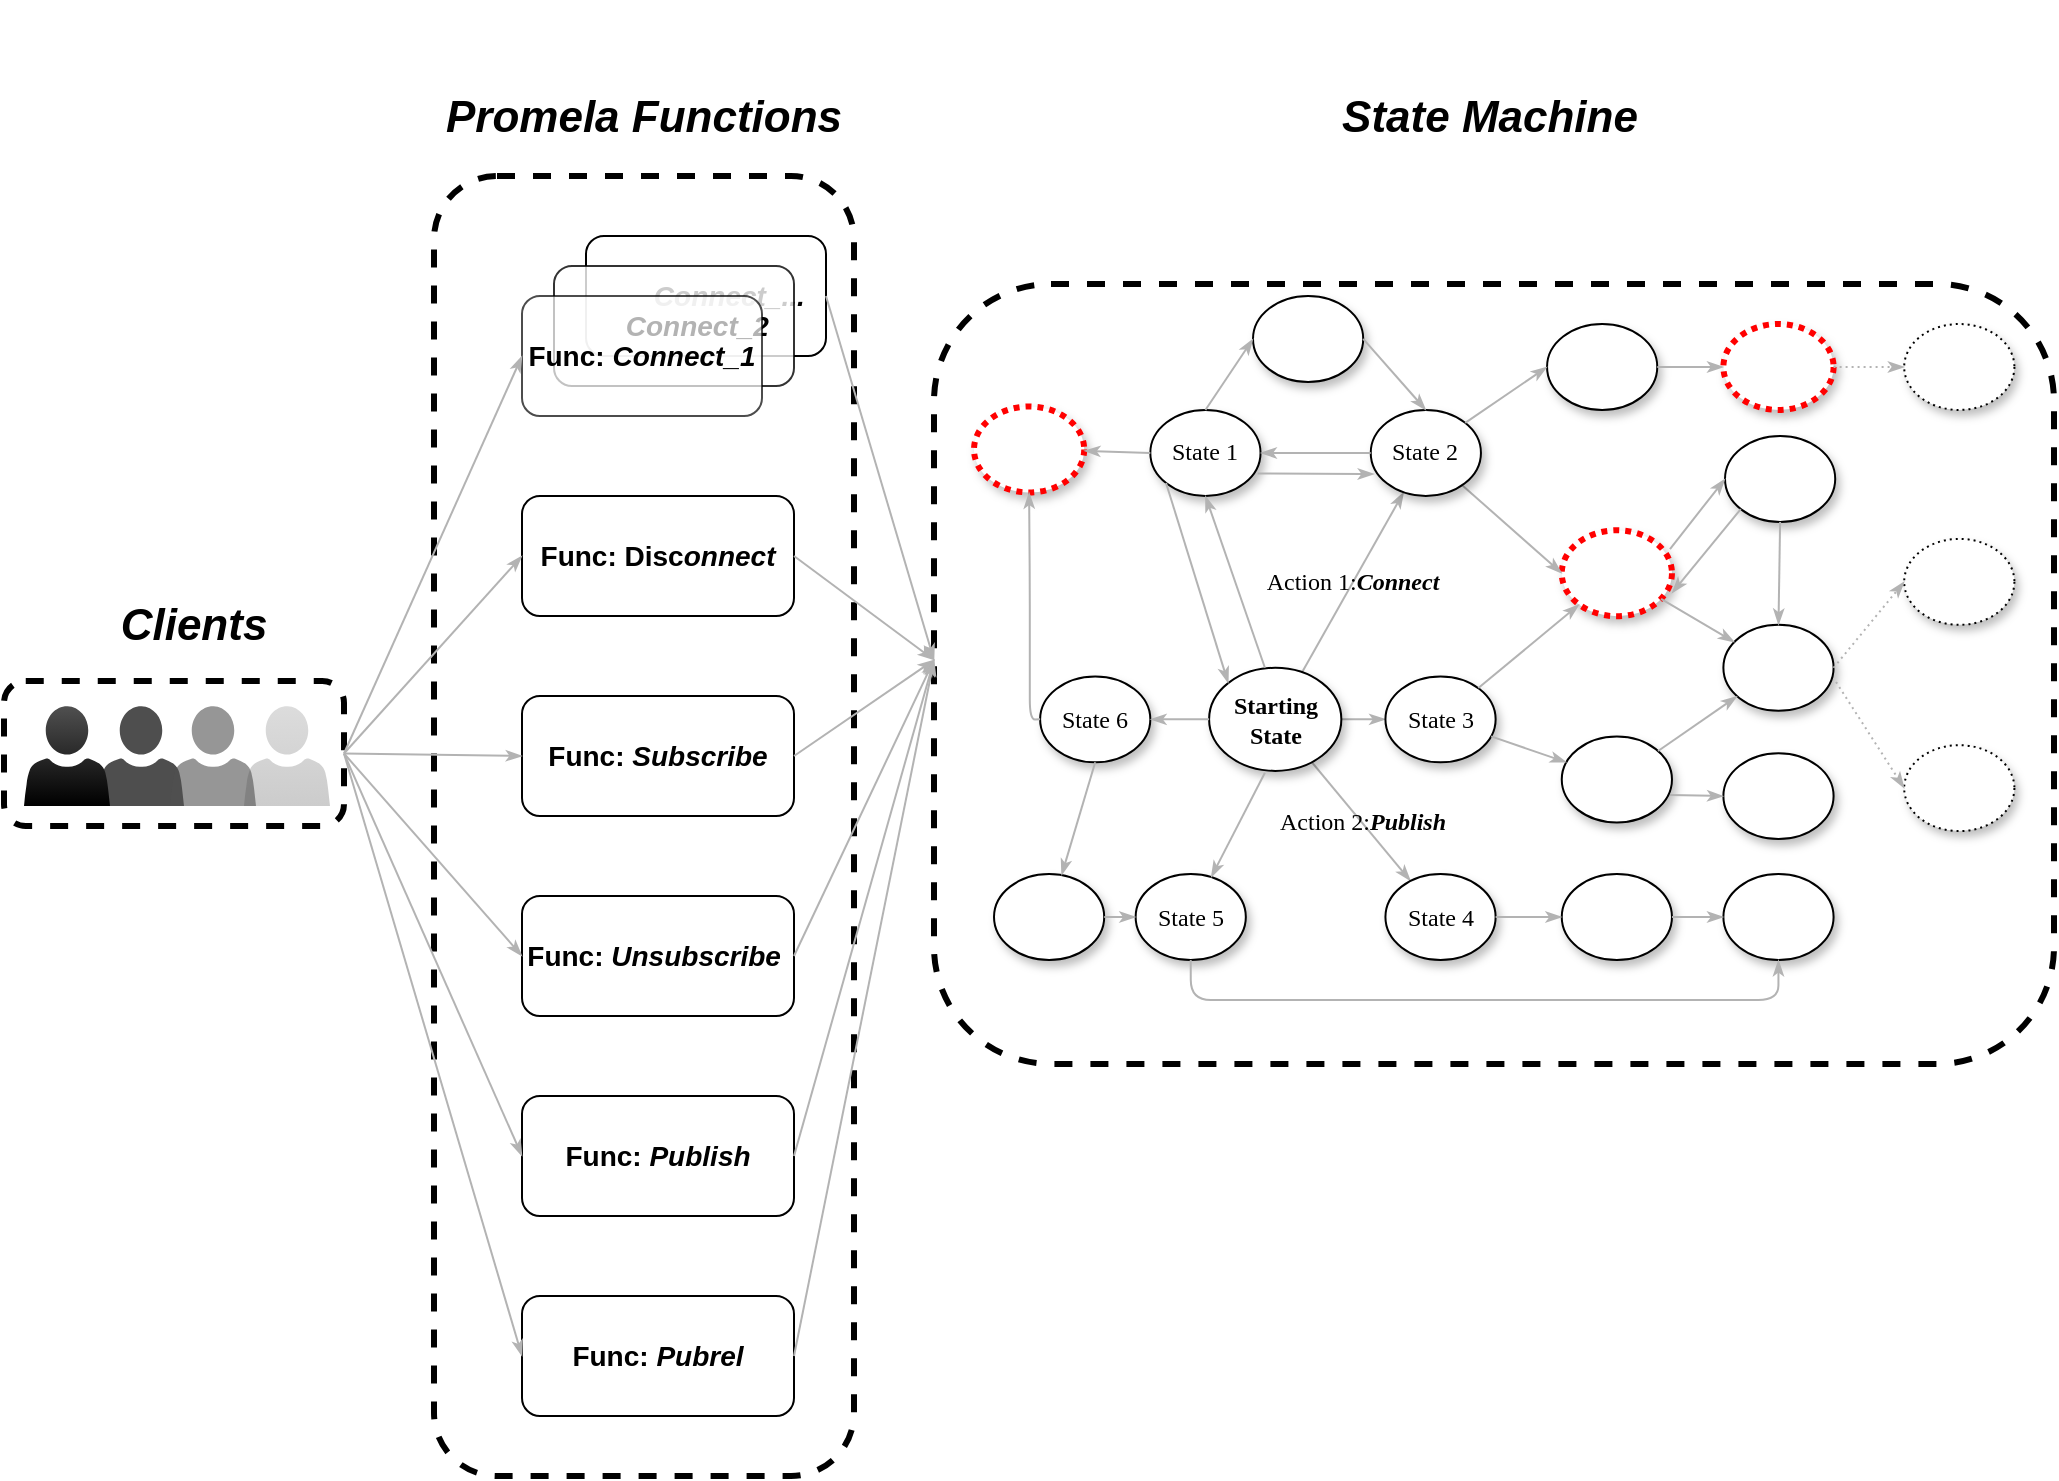 <mxfile version="21.7.1" type="github" pages="3">
  <diagram name="Page-1" id="42789a77-a242-8287-6e28-9cd8cfd52e62">
    <mxGraphModel dx="2126" dy="1510" grid="1" gridSize="10" guides="1" tooltips="1" connect="1" arrows="1" fold="1" page="1" pageScale="1" pageWidth="1100" pageHeight="850" background="none" math="0" shadow="0">
      <root>
        <mxCell id="0" />
        <mxCell id="1" parent="0" />
        <mxCell id="5yp0IVQzEzsZSfgx40zR-7" value="" style="rounded=1;whiteSpace=wrap;html=1;dashed=1;strokeWidth=3;" parent="1" vertex="1">
          <mxGeometry x="120" y="30" width="210" height="650" as="geometry" />
        </mxCell>
        <mxCell id="Ygh0pSW_p-VZ_udlIR_--34" value="" style="rounded=1;whiteSpace=wrap;html=1;dashed=1;strokeWidth=3;" parent="1" vertex="1">
          <mxGeometry x="370" y="84" width="560" height="390" as="geometry" />
        </mxCell>
        <mxCell id="xETN83zMiKG2h7DDWfaS-4" value="Func: Disc&lt;i&gt;onnect&lt;/i&gt;" style="rounded=1;whiteSpace=wrap;html=1;fontStyle=1;fontSize=14;" parent="1" vertex="1">
          <mxGeometry x="164" y="190" width="136" height="60" as="geometry" />
        </mxCell>
        <mxCell id="xETN83zMiKG2h7DDWfaS-5" value="Func:&amp;nbsp;&lt;i&gt;Subscribe&lt;/i&gt;" style="rounded=1;whiteSpace=wrap;html=1;fontStyle=1;fontSize=14;" parent="1" vertex="1">
          <mxGeometry x="164" y="290" width="136" height="60" as="geometry" />
        </mxCell>
        <mxCell id="xETN83zMiKG2h7DDWfaS-6" value="Func:&amp;nbsp;&lt;i&gt;Unsubscribe&amp;nbsp;&lt;/i&gt;" style="rounded=1;whiteSpace=wrap;html=1;fontStyle=1;fontSize=14;" parent="1" vertex="1">
          <mxGeometry x="164" y="390" width="136" height="60" as="geometry" />
        </mxCell>
        <mxCell id="xETN83zMiKG2h7DDWfaS-7" value="Func: &lt;i&gt;Publish&lt;/i&gt;" style="rounded=1;whiteSpace=wrap;html=1;fontStyle=1;fontSize=14;" parent="1" vertex="1">
          <mxGeometry x="164" y="490" width="136" height="60" as="geometry" />
        </mxCell>
        <mxCell id="xETN83zMiKG2h7DDWfaS-8" value="Func:&amp;nbsp;&lt;i&gt;Pubrel&lt;/i&gt;" style="rounded=1;whiteSpace=wrap;html=1;fontStyle=1;fontSize=14;" parent="1" vertex="1">
          <mxGeometry x="164" y="590" width="136" height="60" as="geometry" />
        </mxCell>
        <mxCell id="xETN83zMiKG2h7DDWfaS-12" value="&lt;b style=&quot;font-size: 22px;&quot;&gt;&lt;font style=&quot;font-size: 22px;&quot;&gt;Clients&lt;/font&gt;&lt;/b&gt;" style="text;strokeColor=none;align=center;fillColor=none;html=1;verticalAlign=middle;whiteSpace=wrap;rounded=0;aspect=fixed;fontSize=22;fontStyle=2" parent="1" vertex="1">
          <mxGeometry x="-30" y="240" width="60" height="30" as="geometry" />
        </mxCell>
        <mxCell id="xETN83zMiKG2h7DDWfaS-16" value="" style="group" parent="1" vertex="1" connectable="0">
          <mxGeometry x="-85" y="295" width="170" height="70" as="geometry" />
        </mxCell>
        <mxCell id="xETN83zMiKG2h7DDWfaS-15" value="" style="rounded=1;whiteSpace=wrap;html=1;dashed=1;strokeWidth=3;" parent="xETN83zMiKG2h7DDWfaS-16" vertex="1">
          <mxGeometry x="-10" y="-12.5" width="170" height="72.5" as="geometry" />
        </mxCell>
        <mxCell id="xETN83zMiKG2h7DDWfaS-11" value="" style="sketch=0;pointerEvents=1;shadow=0;dashed=0;html=1;strokeColor=none;labelPosition=center;verticalLabelPosition=bottom;verticalAlign=top;align=center;fillColor=#505050;shape=mxgraph.mscae.intune.account_portal;opacity=20;gradientColor=default;" parent="xETN83zMiKG2h7DDWfaS-16" vertex="1">
          <mxGeometry x="110" width="43" height="50" as="geometry" />
        </mxCell>
        <mxCell id="xETN83zMiKG2h7DDWfaS-3" value="" style="sketch=0;pointerEvents=1;shadow=0;dashed=0;html=1;strokeColor=none;labelPosition=center;verticalLabelPosition=bottom;verticalAlign=top;align=center;fillColor=#030303;shape=mxgraph.mscae.intune.account_portal;opacity=70;gradientColor=none;" parent="xETN83zMiKG2h7DDWfaS-16" vertex="1">
          <mxGeometry x="37" width="43" height="50" as="geometry" />
        </mxCell>
        <mxCell id="xETN83zMiKG2h7DDWfaS-2" value="" style="sketch=0;pointerEvents=1;shadow=0;dashed=0;html=1;strokeColor=none;labelPosition=center;verticalLabelPosition=bottom;verticalAlign=top;align=center;fillColor=#505050;shape=mxgraph.mscae.intune.account_portal;gradientColor=default;" parent="xETN83zMiKG2h7DDWfaS-16" vertex="1">
          <mxGeometry width="43" height="50" as="geometry" />
        </mxCell>
        <mxCell id="xETN83zMiKG2h7DDWfaS-10" value="" style="sketch=0;pointerEvents=1;shadow=0;dashed=0;html=1;strokeColor=none;labelPosition=center;verticalLabelPosition=bottom;verticalAlign=top;align=center;fillColor=#505050;shape=mxgraph.mscae.intune.account_portal;opacity=60;gradientColor=none;" parent="xETN83zMiKG2h7DDWfaS-16" vertex="1">
          <mxGeometry x="73" width="43" height="50" as="geometry" />
        </mxCell>
        <mxCell id="xETN83zMiKG2h7DDWfaS-24" value="" style="group;fontStyle=1;fontSize=14;" parent="1" vertex="1" connectable="0">
          <mxGeometry x="164" y="60" width="152" height="90" as="geometry" />
        </mxCell>
        <mxCell id="xETN83zMiKG2h7DDWfaS-20" value="&lt;i&gt;&amp;nbsp; &amp;nbsp; &amp;nbsp; Connect_...&lt;/i&gt;" style="rounded=1;whiteSpace=wrap;html=1;fontStyle=1;fontSize=14;" parent="xETN83zMiKG2h7DDWfaS-24" vertex="1">
          <mxGeometry x="32" width="120" height="60" as="geometry" />
        </mxCell>
        <mxCell id="xETN83zMiKG2h7DDWfaS-19" value="&lt;i&gt;&amp;nbsp; &amp;nbsp; &amp;nbsp; Connect_2&lt;/i&gt;" style="rounded=1;whiteSpace=wrap;html=1;opacity=80;fontStyle=1;fontSize=14;" parent="xETN83zMiKG2h7DDWfaS-24" vertex="1">
          <mxGeometry x="16" y="15" width="120" height="60" as="geometry" />
        </mxCell>
        <mxCell id="xETN83zMiKG2h7DDWfaS-1" value="Func: &lt;i&gt;Connect_1&lt;/i&gt;" style="rounded=1;whiteSpace=wrap;html=1;opacity=70;fontStyle=1;fontSize=14;" parent="xETN83zMiKG2h7DDWfaS-24" vertex="1">
          <mxGeometry y="30" width="120" height="60" as="geometry" />
        </mxCell>
        <mxCell id="Qss3d2yj_IPICVlPv0A1-1" value="" style="edgeStyle=none;rounded=1;html=1;labelBackgroundColor=none;startArrow=none;startFill=0;startSize=5;endArrow=classicThin;endFill=1;endSize=5;jettySize=auto;orthogonalLoop=1;strokeColor=#B3B3B3;strokeWidth=1;fontFamily=Verdana;fontSize=12;exitX=1;exitY=0.5;exitDx=0;exitDy=0;entryX=0;entryY=0.5;entryDx=0;entryDy=0;" parent="1" source="xETN83zMiKG2h7DDWfaS-15" target="xETN83zMiKG2h7DDWfaS-1" edge="1">
          <mxGeometry relative="1" as="geometry">
            <mxPoint x="73" y="434" as="sourcePoint" />
            <mxPoint x="-105" y="510" as="targetPoint" />
          </mxGeometry>
        </mxCell>
        <mxCell id="Qss3d2yj_IPICVlPv0A1-2" value="" style="edgeStyle=none;rounded=1;html=1;labelBackgroundColor=none;startArrow=none;startFill=0;startSize=5;endArrow=classicThin;endFill=1;endSize=5;jettySize=auto;orthogonalLoop=1;strokeColor=#B3B3B3;strokeWidth=1;fontFamily=Verdana;fontSize=12;entryX=0;entryY=0.5;entryDx=0;entryDy=0;exitX=1;exitY=0.5;exitDx=0;exitDy=0;" parent="1" source="xETN83zMiKG2h7DDWfaS-15" target="xETN83zMiKG2h7DDWfaS-4" edge="1">
          <mxGeometry relative="1" as="geometry">
            <mxPoint x="10" y="320" as="sourcePoint" />
            <mxPoint x="174" y="130" as="targetPoint" />
          </mxGeometry>
        </mxCell>
        <mxCell id="Qss3d2yj_IPICVlPv0A1-3" value="" style="edgeStyle=none;rounded=1;html=1;labelBackgroundColor=none;startArrow=none;startFill=0;startSize=5;endArrow=classicThin;endFill=1;endSize=5;jettySize=auto;orthogonalLoop=1;strokeColor=#B3B3B3;strokeWidth=1;fontFamily=Verdana;fontSize=12;entryX=0;entryY=0.5;entryDx=0;entryDy=0;exitX=1;exitY=0.5;exitDx=0;exitDy=0;" parent="1" source="xETN83zMiKG2h7DDWfaS-15" target="xETN83zMiKG2h7DDWfaS-5" edge="1">
          <mxGeometry relative="1" as="geometry">
            <mxPoint x="10" y="320" as="sourcePoint" />
            <mxPoint x="174" y="230" as="targetPoint" />
          </mxGeometry>
        </mxCell>
        <mxCell id="Qss3d2yj_IPICVlPv0A1-4" value="" style="edgeStyle=none;rounded=1;html=1;labelBackgroundColor=none;startArrow=none;startFill=0;startSize=5;endArrow=classicThin;endFill=1;endSize=5;jettySize=auto;orthogonalLoop=1;strokeColor=#B3B3B3;strokeWidth=1;fontFamily=Verdana;fontSize=12;entryX=0;entryY=0.5;entryDx=0;entryDy=0;exitX=1;exitY=0.5;exitDx=0;exitDy=0;" parent="1" source="xETN83zMiKG2h7DDWfaS-15" target="xETN83zMiKG2h7DDWfaS-6" edge="1">
          <mxGeometry relative="1" as="geometry">
            <mxPoint y="320" as="sourcePoint" />
            <mxPoint x="174" y="330" as="targetPoint" />
          </mxGeometry>
        </mxCell>
        <mxCell id="Qss3d2yj_IPICVlPv0A1-5" value="" style="edgeStyle=none;rounded=1;html=1;labelBackgroundColor=none;startArrow=none;startFill=0;startSize=5;endArrow=classicThin;endFill=1;endSize=5;jettySize=auto;orthogonalLoop=1;strokeColor=#B3B3B3;strokeWidth=1;fontFamily=Verdana;fontSize=12;entryX=0;entryY=0.5;entryDx=0;entryDy=0;exitX=1;exitY=0.5;exitDx=0;exitDy=0;" parent="1" source="xETN83zMiKG2h7DDWfaS-15" target="xETN83zMiKG2h7DDWfaS-7" edge="1">
          <mxGeometry relative="1" as="geometry">
            <mxPoint x="20" y="330" as="sourcePoint" />
            <mxPoint x="174" y="430" as="targetPoint" />
          </mxGeometry>
        </mxCell>
        <mxCell id="Qss3d2yj_IPICVlPv0A1-6" value="" style="edgeStyle=none;rounded=1;html=1;labelBackgroundColor=none;startArrow=none;startFill=0;startSize=5;endArrow=classicThin;endFill=1;endSize=5;jettySize=auto;orthogonalLoop=1;strokeColor=#B3B3B3;strokeWidth=1;fontFamily=Verdana;fontSize=12;entryX=0;entryY=0.5;entryDx=0;entryDy=0;exitX=1;exitY=0.5;exitDx=0;exitDy=0;" parent="1" source="xETN83zMiKG2h7DDWfaS-15" target="xETN83zMiKG2h7DDWfaS-8" edge="1">
          <mxGeometry relative="1" as="geometry">
            <mxPoint y="320" as="sourcePoint" />
            <mxPoint x="174" y="530" as="targetPoint" />
          </mxGeometry>
        </mxCell>
        <mxCell id="Ygh0pSW_p-VZ_udlIR_--28" value="" style="edgeStyle=none;rounded=1;html=1;labelBackgroundColor=none;startArrow=none;startFill=0;startSize=5;endArrow=classicThin;endFill=1;endSize=5;jettySize=auto;orthogonalLoop=1;strokeColor=#B3B3B3;strokeWidth=1;fontFamily=Verdana;fontSize=14;exitX=1;exitY=0.5;exitDx=0;exitDy=0;entryX=0;entryY=0.5;entryDx=0;entryDy=0;" parent="1" source="xETN83zMiKG2h7DDWfaS-20" edge="1">
          <mxGeometry relative="1" as="geometry">
            <mxPoint x="20" y="329" as="sourcePoint" />
            <mxPoint x="370" y="272" as="targetPoint" />
          </mxGeometry>
        </mxCell>
        <mxCell id="Ygh0pSW_p-VZ_udlIR_--29" value="" style="edgeStyle=none;rounded=1;html=1;labelBackgroundColor=none;startArrow=none;startFill=0;startSize=5;endArrow=classicThin;endFill=1;endSize=5;jettySize=auto;orthogonalLoop=1;strokeColor=#B3B3B3;strokeWidth=1;fontFamily=Verdana;fontSize=14;entryX=0;entryY=0.5;entryDx=0;entryDy=0;exitX=1;exitY=0.5;exitDx=0;exitDy=0;" parent="1" source="xETN83zMiKG2h7DDWfaS-4" edge="1">
          <mxGeometry relative="1" as="geometry">
            <mxPoint x="20" y="330" as="sourcePoint" />
            <mxPoint x="370" y="272" as="targetPoint" />
          </mxGeometry>
        </mxCell>
        <mxCell id="Ygh0pSW_p-VZ_udlIR_--30" value="" style="edgeStyle=none;rounded=1;html=1;labelBackgroundColor=none;startArrow=none;startFill=0;startSize=5;endArrow=classicThin;endFill=1;endSize=5;jettySize=auto;orthogonalLoop=1;strokeColor=#B3B3B3;strokeWidth=1;fontFamily=Verdana;fontSize=14;exitX=1;exitY=0.5;exitDx=0;exitDy=0;entryX=0;entryY=0.5;entryDx=0;entryDy=0;" parent="1" source="xETN83zMiKG2h7DDWfaS-5" edge="1">
          <mxGeometry relative="1" as="geometry">
            <mxPoint x="294" y="230" as="sourcePoint" />
            <mxPoint x="370" y="272" as="targetPoint" />
          </mxGeometry>
        </mxCell>
        <mxCell id="Ygh0pSW_p-VZ_udlIR_--31" value="" style="edgeStyle=none;rounded=1;html=1;labelBackgroundColor=none;startArrow=none;startFill=0;startSize=5;endArrow=classicThin;endFill=1;endSize=5;jettySize=auto;orthogonalLoop=1;strokeColor=#B3B3B3;strokeWidth=1;fontFamily=Verdana;fontSize=14;exitX=1;exitY=0.5;exitDx=0;exitDy=0;entryX=0;entryY=0.5;entryDx=0;entryDy=0;" parent="1" source="xETN83zMiKG2h7DDWfaS-6" edge="1">
          <mxGeometry relative="1" as="geometry">
            <mxPoint x="294" y="330" as="sourcePoint" />
            <mxPoint x="370" y="272" as="targetPoint" />
          </mxGeometry>
        </mxCell>
        <mxCell id="Ygh0pSW_p-VZ_udlIR_--32" value="" style="edgeStyle=none;rounded=1;html=1;labelBackgroundColor=none;startArrow=none;startFill=0;startSize=5;endArrow=classicThin;endFill=1;endSize=5;jettySize=auto;orthogonalLoop=1;strokeColor=#B3B3B3;strokeWidth=1;fontFamily=Verdana;fontSize=14;exitX=1;exitY=0.5;exitDx=0;exitDy=0;entryX=0;entryY=0.5;entryDx=0;entryDy=0;" parent="1" source="xETN83zMiKG2h7DDWfaS-7" edge="1">
          <mxGeometry relative="1" as="geometry">
            <mxPoint x="304" y="340" as="sourcePoint" />
            <mxPoint x="370" y="272" as="targetPoint" />
          </mxGeometry>
        </mxCell>
        <mxCell id="Ygh0pSW_p-VZ_udlIR_--33" value="" style="edgeStyle=none;rounded=1;html=1;labelBackgroundColor=none;startArrow=none;startFill=0;startSize=5;endArrow=classicThin;endFill=1;endSize=5;jettySize=auto;orthogonalLoop=1;strokeColor=#B3B3B3;strokeWidth=1;fontFamily=Verdana;fontSize=14;exitX=1;exitY=0.5;exitDx=0;exitDy=0;entryX=0;entryY=0.5;entryDx=0;entryDy=0;" parent="1" source="xETN83zMiKG2h7DDWfaS-8" edge="1">
          <mxGeometry relative="1" as="geometry">
            <mxPoint x="314" y="350" as="sourcePoint" />
            <mxPoint x="370" y="272" as="targetPoint" />
          </mxGeometry>
        </mxCell>
        <mxCell id="5yp0IVQzEzsZSfgx40zR-10" value="&lt;b style=&quot;font-size: 22px;&quot;&gt;&lt;font style=&quot;font-size: 22px;&quot;&gt;&lt;i&gt;Promela Functions&lt;/i&gt;&lt;/font&gt;&lt;/b&gt;" style="text;strokeColor=none;align=center;fillColor=none;html=1;verticalAlign=middle;whiteSpace=wrap;rounded=0;aspect=fixed;fontSize=22;" parent="1" vertex="1">
          <mxGeometry x="107" y="-58" width="236" height="118" as="geometry" />
        </mxCell>
        <mxCell id="5yp0IVQzEzsZSfgx40zR-11" value="&lt;b&gt;&lt;i&gt;State Machine&lt;/i&gt;&lt;/b&gt;" style="text;strokeColor=none;align=center;fillColor=none;html=1;verticalAlign=middle;whiteSpace=wrap;rounded=0;aspect=fixed;fontSize=22;" parent="1" vertex="1">
          <mxGeometry x="529.5" y="-58" width="236" height="118" as="geometry" />
        </mxCell>
        <mxCell id="NVL90JWD0GBieLUCOvEw-1" value="" style="group" vertex="1" connectable="0" parent="1">
          <mxGeometry x="390" y="104" width="540" height="318" as="geometry" />
        </mxCell>
        <mxCell id="NVL90JWD0GBieLUCOvEw-2" style="edgeStyle=none;rounded=1;html=1;labelBackgroundColor=none;startArrow=none;startFill=0;startSize=5;endArrow=classicThin;endFill=1;endSize=5;jettySize=auto;orthogonalLoop=1;strokeColor=#B3B3B3;strokeWidth=1;fontFamily=Verdana;fontSize=12" edge="1" parent="NVL90JWD0GBieLUCOvEw-1" target="NVL90JWD0GBieLUCOvEw-5">
          <mxGeometry relative="1" as="geometry">
            <mxPoint x="183.673" y="197.676" as="sourcePoint" />
          </mxGeometry>
        </mxCell>
        <mxCell id="NVL90JWD0GBieLUCOvEw-3" value="Action 1:&lt;b&gt;&lt;i&gt;Connect&lt;/i&gt;&lt;/b&gt;" style="edgeStyle=none;rounded=1;html=1;labelBackgroundColor=none;startArrow=none;startFill=0;startSize=5;endArrow=classicThin;endFill=1;endSize=5;jettySize=auto;orthogonalLoop=1;strokeColor=#B3B3B3;strokeWidth=1;fontFamily=Verdana;fontSize=12" edge="1" parent="NVL90JWD0GBieLUCOvEw-1" target="NVL90JWD0GBieLUCOvEw-19">
          <mxGeometry x="0.004" relative="1" as="geometry">
            <mxPoint as="offset" />
            <mxPoint x="163.837" y="174.47" as="sourcePoint" />
          </mxGeometry>
        </mxCell>
        <mxCell id="NVL90JWD0GBieLUCOvEw-4" value="Action 2:&lt;b&gt;&lt;i&gt;Publish&lt;/i&gt;&lt;/b&gt;" style="edgeStyle=none;rounded=1;html=1;labelBackgroundColor=none;startArrow=none;startFill=0;startSize=5;endArrow=classicThin;endFill=1;endSize=5;jettySize=auto;orthogonalLoop=1;strokeColor=#B3B3B3;strokeWidth=1;fontFamily=Verdana;fontSize=12" edge="1" parent="NVL90JWD0GBieLUCOvEw-1" target="NVL90JWD0GBieLUCOvEw-6">
          <mxGeometry relative="1" as="geometry">
            <mxPoint x="168.98" y="219.162" as="sourcePoint" />
          </mxGeometry>
        </mxCell>
        <mxCell id="NVL90JWD0GBieLUCOvEw-5" value="&lt;span&gt;State 3&lt;/span&gt;" style="ellipse;whiteSpace=wrap;html=1;rounded=0;shadow=1;comic=0;labelBackgroundColor=none;strokeWidth=1;fontFamily=Verdana;fontSize=12;align=center;" vertex="1" parent="NVL90JWD0GBieLUCOvEw-1">
          <mxGeometry x="205.714" y="176.189" width="55.102" height="42.973" as="geometry" />
        </mxCell>
        <mxCell id="NVL90JWD0GBieLUCOvEw-6" value="&lt;span&gt;State 4&lt;/span&gt;" style="ellipse;whiteSpace=wrap;html=1;rounded=0;shadow=1;comic=0;labelBackgroundColor=none;strokeWidth=1;fontFamily=Verdana;fontSize=12;align=center;" vertex="1" parent="NVL90JWD0GBieLUCOvEw-1">
          <mxGeometry x="205.714" y="275.027" width="55.102" height="42.973" as="geometry" />
        </mxCell>
        <mxCell id="NVL90JWD0GBieLUCOvEw-7" value="" style="ellipse;whiteSpace=wrap;html=1;rounded=0;shadow=1;comic=0;labelBackgroundColor=none;strokeWidth=1;fontFamily=Verdana;fontSize=12;align=center;" vertex="1" parent="NVL90JWD0GBieLUCOvEw-1">
          <mxGeometry x="293.878" y="275.027" width="55.102" height="42.973" as="geometry" />
        </mxCell>
        <mxCell id="NVL90JWD0GBieLUCOvEw-8" value="" style="edgeStyle=none;rounded=1;html=1;labelBackgroundColor=none;startArrow=none;startFill=0;startSize=5;endArrow=classicThin;endFill=1;endSize=5;jettySize=auto;orthogonalLoop=1;strokeColor=#B3B3B3;strokeWidth=1;fontFamily=Verdana;fontSize=12" edge="1" parent="NVL90JWD0GBieLUCOvEw-1" source="NVL90JWD0GBieLUCOvEw-6" target="NVL90JWD0GBieLUCOvEw-7">
          <mxGeometry relative="1" as="geometry" />
        </mxCell>
        <mxCell id="NVL90JWD0GBieLUCOvEw-9" value="" style="ellipse;whiteSpace=wrap;html=1;rounded=0;shadow=1;comic=0;labelBackgroundColor=none;strokeWidth=1;fontFamily=Verdana;fontSize=12;align=center;" vertex="1" parent="NVL90JWD0GBieLUCOvEw-1">
          <mxGeometry x="374.694" y="275.027" width="55.102" height="42.973" as="geometry" />
        </mxCell>
        <mxCell id="NVL90JWD0GBieLUCOvEw-10" value="" style="edgeStyle=none;rounded=1;html=1;labelBackgroundColor=none;startArrow=none;startFill=0;startSize=5;endArrow=classicThin;endFill=1;endSize=5;jettySize=auto;orthogonalLoop=1;strokeColor=#B3B3B3;strokeWidth=1;fontFamily=Verdana;fontSize=12" edge="1" parent="NVL90JWD0GBieLUCOvEw-1" source="NVL90JWD0GBieLUCOvEw-7" target="NVL90JWD0GBieLUCOvEw-9">
          <mxGeometry relative="1" as="geometry" />
        </mxCell>
        <mxCell id="NVL90JWD0GBieLUCOvEw-11" value="" style="ellipse;whiteSpace=wrap;html=1;rounded=0;shadow=1;comic=0;labelBackgroundColor=none;strokeWidth=1;fontFamily=Verdana;fontSize=12;align=center;" vertex="1" parent="NVL90JWD0GBieLUCOvEw-1">
          <mxGeometry x="293.878" y="206.27" width="55.102" height="42.973" as="geometry" />
        </mxCell>
        <mxCell id="NVL90JWD0GBieLUCOvEw-12" value="" style="edgeStyle=none;rounded=1;html=1;labelBackgroundColor=none;startArrow=none;startFill=0;startSize=5;endArrow=classicThin;endFill=1;endSize=5;jettySize=auto;orthogonalLoop=1;strokeColor=#B3B3B3;strokeWidth=1;fontFamily=Verdana;fontSize=12" edge="1" parent="NVL90JWD0GBieLUCOvEw-1" source="NVL90JWD0GBieLUCOvEw-5" target="NVL90JWD0GBieLUCOvEw-11">
          <mxGeometry relative="1" as="geometry" />
        </mxCell>
        <mxCell id="NVL90JWD0GBieLUCOvEw-13" value="" style="ellipse;whiteSpace=wrap;html=1;rounded=0;shadow=1;comic=0;labelBackgroundColor=none;strokeWidth=3;fontFamily=Verdana;fontSize=12;align=center;dashed=1;dashPattern=1 1;strokeColor=#FF0000;" vertex="1" parent="NVL90JWD0GBieLUCOvEw-1">
          <mxGeometry x="293.878" y="103.135" width="55.102" height="42.973" as="geometry" />
        </mxCell>
        <mxCell id="NVL90JWD0GBieLUCOvEw-14" value="" style="edgeStyle=none;rounded=1;html=1;labelBackgroundColor=none;startArrow=none;startFill=0;startSize=5;endArrow=classicThin;endFill=1;endSize=5;jettySize=auto;orthogonalLoop=1;strokeColor=#B3B3B3;strokeWidth=1;fontFamily=Verdana;fontSize=12" edge="1" parent="NVL90JWD0GBieLUCOvEw-1" source="NVL90JWD0GBieLUCOvEw-5" target="NVL90JWD0GBieLUCOvEw-13">
          <mxGeometry relative="1" as="geometry" />
        </mxCell>
        <mxCell id="NVL90JWD0GBieLUCOvEw-15" value="" style="ellipse;whiteSpace=wrap;html=1;rounded=0;shadow=1;comic=0;labelBackgroundColor=none;strokeWidth=1;fontFamily=Verdana;fontSize=12;align=center;" vertex="1" parent="NVL90JWD0GBieLUCOvEw-1">
          <mxGeometry x="374.694" y="150.405" width="55.102" height="42.973" as="geometry" />
        </mxCell>
        <mxCell id="NVL90JWD0GBieLUCOvEw-16" value="" style="edgeStyle=none;rounded=1;html=1;labelBackgroundColor=none;startArrow=none;startFill=0;startSize=5;endArrow=classicThin;endFill=1;endSize=5;jettySize=auto;orthogonalLoop=1;strokeColor=#B3B3B3;strokeWidth=1;fontFamily=Verdana;fontSize=12" edge="1" parent="NVL90JWD0GBieLUCOvEw-1" source="NVL90JWD0GBieLUCOvEw-11" target="NVL90JWD0GBieLUCOvEw-15">
          <mxGeometry relative="1" as="geometry" />
        </mxCell>
        <mxCell id="NVL90JWD0GBieLUCOvEw-17" value="" style="edgeStyle=none;rounded=1;html=1;labelBackgroundColor=none;startArrow=none;startFill=0;startSize=5;endArrow=classicThin;endFill=1;endSize=5;jettySize=auto;orthogonalLoop=1;strokeColor=#B3B3B3;strokeWidth=1;fontFamily=Verdana;fontSize=12" edge="1" parent="NVL90JWD0GBieLUCOvEw-1" source="NVL90JWD0GBieLUCOvEw-13" target="NVL90JWD0GBieLUCOvEw-15">
          <mxGeometry relative="1" as="geometry" />
        </mxCell>
        <mxCell id="NVL90JWD0GBieLUCOvEw-18" value="" style="edgeStyle=none;rounded=1;html=1;labelBackgroundColor=none;startArrow=none;startFill=0;startSize=5;endArrow=classicThin;endFill=1;endSize=5;jettySize=auto;orthogonalLoop=1;strokeColor=#B3B3B3;strokeWidth=1;fontFamily=Verdana;fontSize=12;entryX=0;entryY=0.5;entryDx=0;entryDy=0;" edge="1" parent="NVL90JWD0GBieLUCOvEw-1" source="NVL90JWD0GBieLUCOvEw-19" target="NVL90JWD0GBieLUCOvEw-13">
          <mxGeometry relative="1" as="geometry" />
        </mxCell>
        <mxCell id="NVL90JWD0GBieLUCOvEw-19" value="State 2" style="ellipse;whiteSpace=wrap;html=1;rounded=0;shadow=1;comic=0;labelBackgroundColor=none;strokeWidth=1;fontFamily=Verdana;fontSize=12;align=center;" vertex="1" parent="NVL90JWD0GBieLUCOvEw-1">
          <mxGeometry x="198.367" y="42.973" width="55.102" height="42.973" as="geometry" />
        </mxCell>
        <mxCell id="NVL90JWD0GBieLUCOvEw-20" value="" style="ellipse;whiteSpace=wrap;html=1;rounded=0;shadow=1;comic=0;labelBackgroundColor=none;strokeWidth=1;fontFamily=Verdana;fontSize=12;align=center;" vertex="1" parent="NVL90JWD0GBieLUCOvEw-1">
          <mxGeometry x="286.531" width="55.102" height="42.973" as="geometry" />
        </mxCell>
        <mxCell id="NVL90JWD0GBieLUCOvEw-21" value="" style="ellipse;whiteSpace=wrap;html=1;rounded=0;shadow=1;comic=0;labelBackgroundColor=none;strokeWidth=3;fontFamily=Verdana;fontSize=12;align=center;dashed=1;dashPattern=1 1;strokeColor=#FF0000;" vertex="1" parent="NVL90JWD0GBieLUCOvEw-1">
          <mxGeometry x="374.694" width="55.102" height="42.973" as="geometry" />
        </mxCell>
        <mxCell id="NVL90JWD0GBieLUCOvEw-22" value="" style="edgeStyle=none;rounded=1;html=1;labelBackgroundColor=none;startArrow=none;startFill=0;startSize=5;endArrow=classicThin;endFill=1;endSize=5;jettySize=auto;orthogonalLoop=1;strokeColor=#B3B3B3;strokeWidth=1;fontFamily=Verdana;fontSize=12" edge="1" parent="NVL90JWD0GBieLUCOvEw-1" source="NVL90JWD0GBieLUCOvEw-20" target="NVL90JWD0GBieLUCOvEw-21">
          <mxGeometry relative="1" as="geometry" />
        </mxCell>
        <mxCell id="NVL90JWD0GBieLUCOvEw-23" value="" style="edgeStyle=none;rounded=1;html=1;labelBackgroundColor=none;startArrow=none;startFill=0;startSize=5;endArrow=classicThin;endFill=1;endSize=5;jettySize=auto;orthogonalLoop=1;strokeColor=#B3B3B3;strokeWidth=1;fontFamily=Verdana;fontSize=12;entryX=0;entryY=0.5;entryDx=0;entryDy=0;exitX=1;exitY=0;exitDx=0;exitDy=0;" edge="1" parent="NVL90JWD0GBieLUCOvEw-1" source="NVL90JWD0GBieLUCOvEw-19" target="NVL90JWD0GBieLUCOvEw-20">
          <mxGeometry relative="1" as="geometry">
            <mxPoint x="277.714" y="119.465" as="sourcePoint" />
            <mxPoint x="352.653" y="159" as="targetPoint" />
          </mxGeometry>
        </mxCell>
        <mxCell id="NVL90JWD0GBieLUCOvEw-24" value="" style="ellipse;whiteSpace=wrap;html=1;rounded=0;shadow=1;comic=0;labelBackgroundColor=none;strokeWidth=1;fontFamily=Verdana;fontSize=12;align=center;dashed=1;dashPattern=1 2;" vertex="1" parent="NVL90JWD0GBieLUCOvEw-1">
          <mxGeometry x="465.098" width="55.102" height="42.973" as="geometry" />
        </mxCell>
        <mxCell id="NVL90JWD0GBieLUCOvEw-25" value="" style="edgeStyle=none;rounded=1;html=1;labelBackgroundColor=none;startArrow=none;startFill=0;startSize=5;endArrow=classicThin;endFill=1;endSize=5;jettySize=auto;orthogonalLoop=1;strokeColor=#B3B3B3;strokeWidth=1;fontFamily=Verdana;fontSize=12;entryX=0;entryY=0.5;entryDx=0;entryDy=0;dashed=1;dashPattern=1 2;exitX=1;exitY=0.5;exitDx=0;exitDy=0;" edge="1" parent="NVL90JWD0GBieLUCOvEw-1" source="NVL90JWD0GBieLUCOvEw-21" target="NVL90JWD0GBieLUCOvEw-24">
          <mxGeometry relative="1" as="geometry">
            <mxPoint x="440" y="21" as="sourcePoint" />
            <mxPoint x="443.057" y="47.27" as="targetPoint" />
          </mxGeometry>
        </mxCell>
        <mxCell id="NVL90JWD0GBieLUCOvEw-26" value="" style="ellipse;whiteSpace=wrap;html=1;rounded=0;shadow=1;comic=0;labelBackgroundColor=none;strokeWidth=1;fontFamily=Verdana;fontSize=12;align=center;dashed=1;dashPattern=1 2;" vertex="1" parent="NVL90JWD0GBieLUCOvEw-1">
          <mxGeometry x="465.098" y="107.432" width="55.102" height="42.973" as="geometry" />
        </mxCell>
        <mxCell id="NVL90JWD0GBieLUCOvEw-27" value="" style="edgeStyle=none;rounded=1;html=1;labelBackgroundColor=none;startArrow=none;startFill=0;startSize=5;endArrow=classicThin;endFill=1;endSize=5;jettySize=auto;orthogonalLoop=1;strokeColor=#B3B3B3;strokeWidth=1;fontFamily=Verdana;fontSize=12;exitX=1;exitY=0.5;exitDx=0;exitDy=0;entryX=0;entryY=0.5;entryDx=0;entryDy=0;dashed=1;dashPattern=1 2;" edge="1" parent="NVL90JWD0GBieLUCOvEw-1" source="NVL90JWD0GBieLUCOvEw-15" target="NVL90JWD0GBieLUCOvEw-26">
          <mxGeometry relative="1" as="geometry">
            <mxPoint x="409.996" y="171.892" as="sourcePoint" />
            <mxPoint x="443.057" y="154.703" as="targetPoint" />
          </mxGeometry>
        </mxCell>
        <mxCell id="NVL90JWD0GBieLUCOvEw-28" value="" style="ellipse;whiteSpace=wrap;html=1;rounded=0;shadow=1;comic=0;labelBackgroundColor=none;strokeWidth=1;fontFamily=Verdana;fontSize=12;align=center;dashed=1;dashPattern=1 2;" vertex="1" parent="NVL90JWD0GBieLUCOvEw-1">
          <mxGeometry x="465.098" y="210.568" width="55.102" height="42.973" as="geometry" />
        </mxCell>
        <mxCell id="NVL90JWD0GBieLUCOvEw-29" value="" style="edgeStyle=none;rounded=1;html=1;labelBackgroundColor=none;startArrow=none;startFill=0;startSize=5;endArrow=classicThin;endFill=1;endSize=5;jettySize=auto;orthogonalLoop=1;strokeColor=#B3B3B3;strokeWidth=1;fontFamily=Verdana;fontSize=12;exitX=1.022;exitY=0.665;exitDx=0;exitDy=0;entryX=0;entryY=0.5;entryDx=0;entryDy=0;dashed=1;dashPattern=1 2;exitPerimeter=0;" edge="1" parent="NVL90JWD0GBieLUCOvEw-1" source="NVL90JWD0GBieLUCOvEw-15" target="NVL90JWD0GBieLUCOvEw-28">
          <mxGeometry relative="1" as="geometry">
            <mxPoint x="409.996" y="171.892" as="sourcePoint" />
            <mxPoint x="443.057" y="257.838" as="targetPoint" />
          </mxGeometry>
        </mxCell>
        <mxCell id="NVL90JWD0GBieLUCOvEw-30" value="&lt;b&gt;Starting&lt;br&gt;State&lt;/b&gt;" style="ellipse;whiteSpace=wrap;html=1;rounded=0;shadow=1;comic=0;labelBackgroundColor=none;strokeWidth=1;fontFamily=Verdana;fontSize=12;align=center;" vertex="1" parent="NVL90JWD0GBieLUCOvEw-1">
          <mxGeometry x="117.551" y="171.892" width="66.122" height="51.568" as="geometry" />
        </mxCell>
        <mxCell id="NVL90JWD0GBieLUCOvEw-31" value="State 1" style="ellipse;whiteSpace=wrap;html=1;rounded=0;shadow=1;comic=0;labelBackgroundColor=none;strokeWidth=1;fontFamily=Verdana;fontSize=12;align=center;" vertex="1" parent="NVL90JWD0GBieLUCOvEw-1">
          <mxGeometry x="88.163" y="42.973" width="55.102" height="42.973" as="geometry" />
        </mxCell>
        <mxCell id="NVL90JWD0GBieLUCOvEw-32" value="" style="ellipse;whiteSpace=wrap;html=1;rounded=0;shadow=1;comic=0;labelBackgroundColor=none;strokeWidth=3;fontFamily=Verdana;fontSize=12;align=center;dashed=1;dashPattern=1 1;strokeColor=#FF0000;" vertex="1" parent="NVL90JWD0GBieLUCOvEw-1">
          <mxGeometry y="41.254" width="55.102" height="42.973" as="geometry" />
        </mxCell>
        <mxCell id="NVL90JWD0GBieLUCOvEw-33" value="State 5" style="ellipse;whiteSpace=wrap;html=1;rounded=0;shadow=1;comic=0;labelBackgroundColor=none;strokeWidth=1;fontFamily=Verdana;fontSize=12;align=center;" vertex="1" parent="NVL90JWD0GBieLUCOvEw-1">
          <mxGeometry x="80.816" y="275.027" width="55.102" height="42.973" as="geometry" />
        </mxCell>
        <mxCell id="NVL90JWD0GBieLUCOvEw-34" value="State 6" style="ellipse;whiteSpace=wrap;html=1;rounded=0;shadow=1;comic=0;labelBackgroundColor=none;strokeWidth=1;fontFamily=Verdana;fontSize=12;align=center;" vertex="1" parent="NVL90JWD0GBieLUCOvEw-1">
          <mxGeometry x="33.061" y="176.189" width="55.102" height="42.973" as="geometry" />
        </mxCell>
        <mxCell id="NVL90JWD0GBieLUCOvEw-35" value="" style="edgeStyle=none;rounded=1;html=1;labelBackgroundColor=none;startArrow=none;startFill=0;startSize=5;endArrow=classicThin;endFill=1;endSize=5;jettySize=auto;orthogonalLoop=1;strokeColor=#B3B3B3;strokeWidth=1;fontFamily=Verdana;fontSize=12;entryX=1;entryY=0.5;entryDx=0;entryDy=0;exitX=0;exitY=0.5;exitDx=0;exitDy=0;" edge="1" parent="NVL90JWD0GBieLUCOvEw-1" source="NVL90JWD0GBieLUCOvEw-19" target="NVL90JWD0GBieLUCOvEw-31">
          <mxGeometry relative="1" as="geometry">
            <mxPoint x="251.265" y="89.384" as="sourcePoint" />
            <mxPoint x="301.224" y="133.216" as="targetPoint" />
          </mxGeometry>
        </mxCell>
        <mxCell id="NVL90JWD0GBieLUCOvEw-36" value="" style="edgeStyle=none;rounded=1;html=1;labelBackgroundColor=none;startArrow=none;startFill=0;startSize=5;endArrow=classicThin;endFill=1;endSize=5;jettySize=auto;orthogonalLoop=1;strokeColor=#B3B3B3;strokeWidth=1;fontFamily=Verdana;fontSize=12;exitX=0.422;exitY=0;exitDx=0;exitDy=0;exitPerimeter=0;entryX=0.5;entryY=1;entryDx=0;entryDy=0;" edge="1" parent="NVL90JWD0GBieLUCOvEw-1" source="NVL90JWD0GBieLUCOvEw-30" target="NVL90JWD0GBieLUCOvEw-31">
          <mxGeometry relative="1" as="geometry">
            <mxPoint x="95.51" y="73.054" as="sourcePoint" />
            <mxPoint x="51.429" y="28.362" as="targetPoint" />
          </mxGeometry>
        </mxCell>
        <mxCell id="NVL90JWD0GBieLUCOvEw-37" value="" style="edgeStyle=none;rounded=1;html=1;labelBackgroundColor=none;startArrow=none;startFill=0;startSize=5;endArrow=classicThin;endFill=1;endSize=5;jettySize=auto;orthogonalLoop=1;strokeColor=#B3B3B3;strokeWidth=1;fontFamily=Verdana;fontSize=12;exitX=0;exitY=1;exitDx=0;exitDy=0;entryX=0;entryY=0;entryDx=0;entryDy=0;" edge="1" parent="NVL90JWD0GBieLUCOvEw-1" source="NVL90JWD0GBieLUCOvEw-31" target="NVL90JWD0GBieLUCOvEw-30">
          <mxGeometry relative="1" as="geometry">
            <mxPoint x="102.857" y="81.649" as="sourcePoint" />
            <mxPoint x="102.857" y="161.578" as="targetPoint" />
          </mxGeometry>
        </mxCell>
        <mxCell id="NVL90JWD0GBieLUCOvEw-38" value="" style="edgeStyle=none;rounded=1;html=1;labelBackgroundColor=none;startArrow=none;startFill=0;startSize=5;endArrow=classicThin;endFill=1;endSize=5;jettySize=auto;orthogonalLoop=1;strokeColor=#B3B3B3;strokeWidth=1;fontFamily=Verdana;fontSize=12;exitX=0;exitY=0.5;exitDx=0;exitDy=0;" edge="1" parent="NVL90JWD0GBieLUCOvEw-1" source="NVL90JWD0GBieLUCOvEw-31" target="NVL90JWD0GBieLUCOvEw-32">
          <mxGeometry relative="1" as="geometry" />
        </mxCell>
        <mxCell id="NVL90JWD0GBieLUCOvEw-39" value="" style="edgeStyle=none;rounded=1;html=1;labelBackgroundColor=none;startArrow=none;startFill=0;startSize=5;endArrow=classicThin;endFill=1;endSize=5;jettySize=auto;orthogonalLoop=1;strokeColor=#B3B3B3;strokeWidth=1;fontFamily=Verdana;fontSize=12;exitX=0.973;exitY=0.74;exitDx=0;exitDy=0;exitPerimeter=0;" edge="1" parent="NVL90JWD0GBieLUCOvEw-1" source="NVL90JWD0GBieLUCOvEw-31">
          <mxGeometry relative="1" as="geometry">
            <mxPoint x="110.204" y="90.243" as="sourcePoint" />
            <mxPoint x="200" y="75" as="targetPoint" />
          </mxGeometry>
        </mxCell>
        <mxCell id="NVL90JWD0GBieLUCOvEw-40" value="" style="edgeStyle=none;rounded=1;html=1;labelBackgroundColor=none;startArrow=none;startFill=0;startSize=5;endArrow=classicThin;endFill=1;endSize=5;jettySize=auto;orthogonalLoop=1;strokeColor=#B3B3B3;strokeWidth=1;fontFamily=Verdana;fontSize=12;exitX=0;exitY=0.5;exitDx=0;exitDy=0;entryX=1;entryY=0.5;entryDx=0;entryDy=0;" edge="1" parent="NVL90JWD0GBieLUCOvEw-1" source="NVL90JWD0GBieLUCOvEw-30" target="NVL90JWD0GBieLUCOvEw-34">
          <mxGeometry relative="1" as="geometry">
            <mxPoint x="117.551" y="98.838" as="sourcePoint" />
            <mxPoint x="73.469" y="54.146" as="targetPoint" />
          </mxGeometry>
        </mxCell>
        <mxCell id="NVL90JWD0GBieLUCOvEw-41" value="" style="edgeStyle=none;rounded=1;html=1;labelBackgroundColor=none;startArrow=none;startFill=0;startSize=5;endArrow=classicThin;endFill=1;endSize=5;jettySize=auto;orthogonalLoop=1;strokeColor=#B3B3B3;strokeWidth=1;fontFamily=Verdana;fontSize=12;exitX=0.422;exitY=1.017;exitDx=0;exitDy=0;exitPerimeter=0;" edge="1" parent="NVL90JWD0GBieLUCOvEw-1" source="NVL90JWD0GBieLUCOvEw-30" target="NVL90JWD0GBieLUCOvEw-33">
          <mxGeometry relative="1" as="geometry">
            <mxPoint x="124.898" y="107.432" as="sourcePoint" />
            <mxPoint x="80.816" y="62.741" as="targetPoint" />
          </mxGeometry>
        </mxCell>
        <mxCell id="NVL90JWD0GBieLUCOvEw-42" value="" style="edgeStyle=orthogonalEdgeStyle;rounded=1;html=1;labelBackgroundColor=none;startArrow=none;startFill=0;startSize=5;endArrow=classicThin;endFill=1;endSize=5;jettySize=auto;orthogonalLoop=1;strokeColor=#B3B3B3;strokeWidth=1;fontFamily=Verdana;fontSize=12;exitX=0.5;exitY=1;exitDx=0;exitDy=0;entryX=0.5;entryY=1;entryDx=0;entryDy=0;" edge="1" parent="NVL90JWD0GBieLUCOvEw-1" source="NVL90JWD0GBieLUCOvEw-33" target="NVL90JWD0GBieLUCOvEw-9">
          <mxGeometry relative="1" as="geometry">
            <mxPoint x="132.245" y="116.027" as="sourcePoint" />
            <mxPoint x="108.367" y="359.254" as="targetPoint" />
          </mxGeometry>
        </mxCell>
        <mxCell id="NVL90JWD0GBieLUCOvEw-43" value="" style="edgeStyle=orthogonalEdgeStyle;rounded=1;html=1;labelBackgroundColor=none;startArrow=none;startFill=0;startSize=5;endArrow=classicThin;endFill=1;endSize=5;jettySize=auto;orthogonalLoop=1;strokeColor=#B3B3B3;strokeWidth=1;fontFamily=Verdana;fontSize=12;exitX=0;exitY=0.5;exitDx=0;exitDy=0;entryX=0.5;entryY=1;entryDx=0;entryDy=0;" edge="1" parent="NVL90JWD0GBieLUCOvEw-1" source="NVL90JWD0GBieLUCOvEw-34" target="NVL90JWD0GBieLUCOvEw-32">
          <mxGeometry relative="1" as="geometry">
            <mxPoint x="116.082" y="326.595" as="sourcePoint" />
            <mxPoint x="409.959" y="326.595" as="targetPoint" />
            <Array as="points">
              <mxPoint x="27.918" y="197.676" />
              <mxPoint x="27.918" y="130.638" />
            </Array>
          </mxGeometry>
        </mxCell>
        <mxCell id="NVL90JWD0GBieLUCOvEw-45" value="" style="ellipse;whiteSpace=wrap;html=1;rounded=0;shadow=1;comic=0;labelBackgroundColor=none;strokeWidth=1;fontFamily=Verdana;fontSize=12;align=center;" vertex="1" parent="NVL90JWD0GBieLUCOvEw-1">
          <mxGeometry x="374.694" y="214.565" width="55.102" height="42.973" as="geometry" />
        </mxCell>
        <mxCell id="NVL90JWD0GBieLUCOvEw-51" value="" style="edgeStyle=none;rounded=1;html=1;labelBackgroundColor=none;startArrow=none;startFill=0;startSize=5;endArrow=classicThin;endFill=1;endSize=5;jettySize=auto;orthogonalLoop=1;strokeColor=#B3B3B3;strokeWidth=1;fontFamily=Verdana;fontSize=12;entryX=0;entryY=0.5;entryDx=0;entryDy=0;exitX=0.982;exitY=0.68;exitDx=0;exitDy=0;exitPerimeter=0;" edge="1" parent="NVL90JWD0GBieLUCOvEw-1" source="NVL90JWD0GBieLUCOvEw-11" target="NVL90JWD0GBieLUCOvEw-45">
          <mxGeometry relative="1" as="geometry">
            <mxPoint x="284" y="121" as="sourcePoint" />
            <mxPoint x="334" y="165" as="targetPoint" />
          </mxGeometry>
        </mxCell>
        <mxCell id="NVL90JWD0GBieLUCOvEw-44" value="" style="ellipse;whiteSpace=wrap;html=1;rounded=0;shadow=1;comic=0;labelBackgroundColor=none;strokeWidth=1;fontFamily=Verdana;fontSize=12;align=center;" vertex="1" parent="1">
          <mxGeometry x="765.504" y="159.995" width="55.102" height="42.973" as="geometry" />
        </mxCell>
        <mxCell id="NVL90JWD0GBieLUCOvEw-46" value="" style="ellipse;whiteSpace=wrap;html=1;rounded=0;shadow=1;comic=0;labelBackgroundColor=none;strokeWidth=1;fontFamily=Verdana;fontSize=12;align=center;" vertex="1" parent="1">
          <mxGeometry x="400.004" y="379.025" width="55.102" height="42.973" as="geometry" />
        </mxCell>
        <mxCell id="NVL90JWD0GBieLUCOvEw-47" value="" style="ellipse;whiteSpace=wrap;html=1;rounded=0;shadow=1;comic=0;labelBackgroundColor=none;strokeWidth=1;fontFamily=Verdana;fontSize=12;align=center;" vertex="1" parent="1">
          <mxGeometry x="529.504" y="89.995" width="55.102" height="42.973" as="geometry" />
        </mxCell>
        <mxCell id="NVL90JWD0GBieLUCOvEw-48" value="" style="edgeStyle=none;rounded=1;html=1;labelBackgroundColor=none;startArrow=none;startFill=0;startSize=5;endArrow=classicThin;endFill=1;endSize=5;jettySize=auto;orthogonalLoop=1;strokeColor=#B3B3B3;strokeWidth=1;fontFamily=Verdana;fontSize=12;entryX=0;entryY=0.5;entryDx=0;entryDy=0;exitX=0.982;exitY=0.218;exitDx=0;exitDy=0;exitPerimeter=0;" edge="1" parent="1" source="NVL90JWD0GBieLUCOvEw-13" target="NVL90JWD0GBieLUCOvEw-44">
          <mxGeometry relative="1" as="geometry">
            <mxPoint x="644" y="195" as="sourcePoint" />
            <mxPoint x="694" y="239" as="targetPoint" />
          </mxGeometry>
        </mxCell>
        <mxCell id="NVL90JWD0GBieLUCOvEw-49" value="" style="edgeStyle=none;rounded=1;html=1;labelBackgroundColor=none;startArrow=none;startFill=0;startSize=5;endArrow=classicThin;endFill=1;endSize=5;jettySize=auto;orthogonalLoop=1;strokeColor=#B3B3B3;strokeWidth=1;fontFamily=Verdana;fontSize=12;entryX=1;entryY=0.73;entryDx=0;entryDy=0;exitX=0;exitY=1;exitDx=0;exitDy=0;entryPerimeter=0;" edge="1" parent="1" source="NVL90JWD0GBieLUCOvEw-44" target="NVL90JWD0GBieLUCOvEw-13">
          <mxGeometry relative="1" as="geometry">
            <mxPoint x="654" y="205" as="sourcePoint" />
            <mxPoint x="704" y="249" as="targetPoint" />
          </mxGeometry>
        </mxCell>
        <mxCell id="NVL90JWD0GBieLUCOvEw-50" value="" style="edgeStyle=none;rounded=1;html=1;labelBackgroundColor=none;startArrow=none;startFill=0;startSize=5;endArrow=classicThin;endFill=1;endSize=5;jettySize=auto;orthogonalLoop=1;strokeColor=#B3B3B3;strokeWidth=1;fontFamily=Verdana;fontSize=12;entryX=0.5;entryY=0;entryDx=0;entryDy=0;exitX=0.5;exitY=1;exitDx=0;exitDy=0;" edge="1" parent="1" source="NVL90JWD0GBieLUCOvEw-44" target="NVL90JWD0GBieLUCOvEw-15">
          <mxGeometry relative="1" as="geometry">
            <mxPoint x="664" y="215" as="sourcePoint" />
            <mxPoint x="714" y="259" as="targetPoint" />
          </mxGeometry>
        </mxCell>
        <mxCell id="NVL90JWD0GBieLUCOvEw-52" value="" style="edgeStyle=none;rounded=1;html=1;labelBackgroundColor=none;startArrow=none;startFill=0;startSize=5;endArrow=classicThin;endFill=1;endSize=5;jettySize=auto;orthogonalLoop=1;strokeColor=#B3B3B3;strokeWidth=1;fontFamily=Verdana;fontSize=12;exitX=0.5;exitY=1;exitDx=0;exitDy=0;" edge="1" parent="1" source="NVL90JWD0GBieLUCOvEw-34" target="NVL90JWD0GBieLUCOvEw-46">
          <mxGeometry relative="1" as="geometry">
            <mxPoint x="684" y="235" as="sourcePoint" />
            <mxPoint x="734" y="279" as="targetPoint" />
          </mxGeometry>
        </mxCell>
        <mxCell id="NVL90JWD0GBieLUCOvEw-53" value="" style="edgeStyle=none;rounded=1;html=1;labelBackgroundColor=none;startArrow=none;startFill=0;startSize=5;endArrow=classicThin;endFill=1;endSize=5;jettySize=auto;orthogonalLoop=1;strokeColor=#B3B3B3;strokeWidth=1;fontFamily=Verdana;fontSize=12;entryX=0;entryY=0.5;entryDx=0;entryDy=0;exitX=1;exitY=0.5;exitDx=0;exitDy=0;" edge="1" parent="1" source="NVL90JWD0GBieLUCOvEw-46" target="NVL90JWD0GBieLUCOvEw-33">
          <mxGeometry relative="1" as="geometry">
            <mxPoint x="694" y="245" as="sourcePoint" />
            <mxPoint x="744" y="289" as="targetPoint" />
          </mxGeometry>
        </mxCell>
        <mxCell id="NVL90JWD0GBieLUCOvEw-54" value="" style="edgeStyle=none;rounded=1;html=1;labelBackgroundColor=none;startArrow=none;startFill=0;startSize=5;endArrow=classicThin;endFill=1;endSize=5;jettySize=auto;orthogonalLoop=1;strokeColor=#B3B3B3;strokeWidth=1;fontFamily=Verdana;fontSize=12;entryX=0;entryY=0.5;entryDx=0;entryDy=0;exitX=0.5;exitY=0;exitDx=0;exitDy=0;" edge="1" parent="1" source="NVL90JWD0GBieLUCOvEw-31" target="NVL90JWD0GBieLUCOvEw-47">
          <mxGeometry relative="1" as="geometry">
            <mxPoint x="704" y="255" as="sourcePoint" />
            <mxPoint x="754" y="299" as="targetPoint" />
          </mxGeometry>
        </mxCell>
        <mxCell id="NVL90JWD0GBieLUCOvEw-55" value="" style="edgeStyle=none;rounded=1;html=1;labelBackgroundColor=none;startArrow=none;startFill=0;startSize=5;endArrow=classicThin;endFill=1;endSize=5;jettySize=auto;orthogonalLoop=1;strokeColor=#B3B3B3;strokeWidth=1;fontFamily=Verdana;fontSize=12;entryX=0.5;entryY=0;entryDx=0;entryDy=0;exitX=1;exitY=0.5;exitDx=0;exitDy=0;" edge="1" parent="1" source="NVL90JWD0GBieLUCOvEw-47" target="NVL90JWD0GBieLUCOvEw-19">
          <mxGeometry relative="1" as="geometry">
            <mxPoint x="714" y="265" as="sourcePoint" />
            <mxPoint x="764" y="309" as="targetPoint" />
          </mxGeometry>
        </mxCell>
      </root>
    </mxGraphModel>
  </diagram>
  <diagram id="ekmFHJIHzI56vrUZEfoB" name="第 2 页">
    <mxGraphModel dx="1026" dy="660" grid="1" gridSize="10" guides="1" tooltips="1" connect="1" arrows="1" fold="1" page="1" pageScale="1" pageWidth="827" pageHeight="1169" math="0" shadow="0">
      <root>
        <mxCell id="0" />
        <mxCell id="1" parent="0" />
        <mxCell id="OgCgujtNH9TDL7g5Y6rJ-1" value="" style="group" vertex="1" connectable="0" parent="1">
          <mxGeometry x="210" y="42" width="540" height="318" as="geometry" />
        </mxCell>
        <mxCell id="NohN5JwslAsjM7FVGsKz-1" style="edgeStyle=none;rounded=1;html=1;labelBackgroundColor=none;startArrow=none;startFill=0;startSize=5;endArrow=classicThin;endFill=1;endSize=5;jettySize=auto;orthogonalLoop=1;strokeColor=#B3B3B3;strokeWidth=1;fontFamily=Verdana;fontSize=12" edge="1" parent="OgCgujtNH9TDL7g5Y6rJ-1" target="NohN5JwslAsjM7FVGsKz-6">
          <mxGeometry relative="1" as="geometry">
            <mxPoint x="183.673" y="197.676" as="sourcePoint" />
          </mxGeometry>
        </mxCell>
        <mxCell id="NohN5JwslAsjM7FVGsKz-2" value="Action 1:&lt;b&gt;&lt;i&gt;Connect&lt;/i&gt;&lt;/b&gt;" style="edgeStyle=none;rounded=1;html=1;labelBackgroundColor=none;startArrow=none;startFill=0;startSize=5;endArrow=classicThin;endFill=1;endSize=5;jettySize=auto;orthogonalLoop=1;strokeColor=#B3B3B3;strokeWidth=1;fontFamily=Verdana;fontSize=12" edge="1" parent="OgCgujtNH9TDL7g5Y6rJ-1" target="NohN5JwslAsjM7FVGsKz-19">
          <mxGeometry x="0.004" relative="1" as="geometry">
            <mxPoint as="offset" />
            <mxPoint x="163.837" y="174.47" as="sourcePoint" />
          </mxGeometry>
        </mxCell>
        <mxCell id="NohN5JwslAsjM7FVGsKz-3" value="Action 2:&lt;b&gt;&lt;i&gt;Publish&lt;/i&gt;&lt;/b&gt;" style="edgeStyle=none;rounded=1;html=1;labelBackgroundColor=none;startArrow=none;startFill=0;startSize=5;endArrow=classicThin;endFill=1;endSize=5;jettySize=auto;orthogonalLoop=1;strokeColor=#B3B3B3;strokeWidth=1;fontFamily=Verdana;fontSize=12" edge="1" parent="OgCgujtNH9TDL7g5Y6rJ-1" target="NohN5JwslAsjM7FVGsKz-8">
          <mxGeometry relative="1" as="geometry">
            <mxPoint x="168.98" y="219.162" as="sourcePoint" />
          </mxGeometry>
        </mxCell>
        <mxCell id="NohN5JwslAsjM7FVGsKz-6" value="&lt;span&gt;State 3&lt;/span&gt;" style="ellipse;whiteSpace=wrap;html=1;rounded=0;shadow=1;comic=0;labelBackgroundColor=none;strokeWidth=1;fontFamily=Verdana;fontSize=12;align=center;" vertex="1" parent="OgCgujtNH9TDL7g5Y6rJ-1">
          <mxGeometry x="205.714" y="176.189" width="55.102" height="42.973" as="geometry" />
        </mxCell>
        <mxCell id="NohN5JwslAsjM7FVGsKz-8" value="&lt;span&gt;State 4&lt;/span&gt;" style="ellipse;whiteSpace=wrap;html=1;rounded=0;shadow=1;comic=0;labelBackgroundColor=none;strokeWidth=1;fontFamily=Verdana;fontSize=12;align=center;" vertex="1" parent="OgCgujtNH9TDL7g5Y6rJ-1">
          <mxGeometry x="205.714" y="275.027" width="55.102" height="42.973" as="geometry" />
        </mxCell>
        <mxCell id="NohN5JwslAsjM7FVGsKz-10" value="" style="ellipse;whiteSpace=wrap;html=1;rounded=0;shadow=1;comic=0;labelBackgroundColor=none;strokeWidth=1;fontFamily=Verdana;fontSize=12;align=center;" vertex="1" parent="OgCgujtNH9TDL7g5Y6rJ-1">
          <mxGeometry x="293.878" y="275.027" width="55.102" height="42.973" as="geometry" />
        </mxCell>
        <mxCell id="NohN5JwslAsjM7FVGsKz-7" value="" style="edgeStyle=none;rounded=1;html=1;labelBackgroundColor=none;startArrow=none;startFill=0;startSize=5;endArrow=classicThin;endFill=1;endSize=5;jettySize=auto;orthogonalLoop=1;strokeColor=#B3B3B3;strokeWidth=1;fontFamily=Verdana;fontSize=12" edge="1" parent="OgCgujtNH9TDL7g5Y6rJ-1" source="NohN5JwslAsjM7FVGsKz-8" target="NohN5JwslAsjM7FVGsKz-10">
          <mxGeometry relative="1" as="geometry" />
        </mxCell>
        <mxCell id="NohN5JwslAsjM7FVGsKz-12" value="" style="ellipse;whiteSpace=wrap;html=1;rounded=0;shadow=1;comic=0;labelBackgroundColor=none;strokeWidth=1;fontFamily=Verdana;fontSize=12;align=center;" vertex="1" parent="OgCgujtNH9TDL7g5Y6rJ-1">
          <mxGeometry x="374.694" y="275.027" width="55.102" height="42.973" as="geometry" />
        </mxCell>
        <mxCell id="NohN5JwslAsjM7FVGsKz-9" value="" style="edgeStyle=none;rounded=1;html=1;labelBackgroundColor=none;startArrow=none;startFill=0;startSize=5;endArrow=classicThin;endFill=1;endSize=5;jettySize=auto;orthogonalLoop=1;strokeColor=#B3B3B3;strokeWidth=1;fontFamily=Verdana;fontSize=12" edge="1" parent="OgCgujtNH9TDL7g5Y6rJ-1" source="NohN5JwslAsjM7FVGsKz-10" target="NohN5JwslAsjM7FVGsKz-12">
          <mxGeometry relative="1" as="geometry" />
        </mxCell>
        <mxCell id="NohN5JwslAsjM7FVGsKz-14" value="" style="ellipse;whiteSpace=wrap;html=1;rounded=0;shadow=1;comic=0;labelBackgroundColor=none;strokeWidth=1;fontFamily=Verdana;fontSize=12;align=center;" vertex="1" parent="OgCgujtNH9TDL7g5Y6rJ-1">
          <mxGeometry x="293.878" y="206.27" width="55.102" height="42.973" as="geometry" />
        </mxCell>
        <mxCell id="NohN5JwslAsjM7FVGsKz-5" value="" style="edgeStyle=none;rounded=1;html=1;labelBackgroundColor=none;startArrow=none;startFill=0;startSize=5;endArrow=classicThin;endFill=1;endSize=5;jettySize=auto;orthogonalLoop=1;strokeColor=#B3B3B3;strokeWidth=1;fontFamily=Verdana;fontSize=12" edge="1" parent="OgCgujtNH9TDL7g5Y6rJ-1" source="NohN5JwslAsjM7FVGsKz-6" target="NohN5JwslAsjM7FVGsKz-14">
          <mxGeometry relative="1" as="geometry" />
        </mxCell>
        <mxCell id="NohN5JwslAsjM7FVGsKz-16" value="" style="ellipse;whiteSpace=wrap;html=1;rounded=0;shadow=1;comic=0;labelBackgroundColor=none;strokeWidth=3;fontFamily=Verdana;fontSize=12;align=center;dashed=1;dashPattern=1 1;strokeColor=#FF0000;" vertex="1" parent="OgCgujtNH9TDL7g5Y6rJ-1">
          <mxGeometry x="293.878" y="103.135" width="55.102" height="42.973" as="geometry" />
        </mxCell>
        <mxCell id="NohN5JwslAsjM7FVGsKz-4" value="" style="edgeStyle=none;rounded=1;html=1;labelBackgroundColor=none;startArrow=none;startFill=0;startSize=5;endArrow=classicThin;endFill=1;endSize=5;jettySize=auto;orthogonalLoop=1;strokeColor=#B3B3B3;strokeWidth=1;fontFamily=Verdana;fontSize=12" edge="1" parent="OgCgujtNH9TDL7g5Y6rJ-1" source="NohN5JwslAsjM7FVGsKz-6" target="NohN5JwslAsjM7FVGsKz-16">
          <mxGeometry relative="1" as="geometry" />
        </mxCell>
        <mxCell id="NohN5JwslAsjM7FVGsKz-17" value="" style="ellipse;whiteSpace=wrap;html=1;rounded=0;shadow=1;comic=0;labelBackgroundColor=none;strokeWidth=1;fontFamily=Verdana;fontSize=12;align=center;" vertex="1" parent="OgCgujtNH9TDL7g5Y6rJ-1">
          <mxGeometry x="374.694" y="150.405" width="55.102" height="42.973" as="geometry" />
        </mxCell>
        <mxCell id="NohN5JwslAsjM7FVGsKz-13" value="" style="edgeStyle=none;rounded=1;html=1;labelBackgroundColor=none;startArrow=none;startFill=0;startSize=5;endArrow=classicThin;endFill=1;endSize=5;jettySize=auto;orthogonalLoop=1;strokeColor=#B3B3B3;strokeWidth=1;fontFamily=Verdana;fontSize=12" edge="1" parent="OgCgujtNH9TDL7g5Y6rJ-1" source="NohN5JwslAsjM7FVGsKz-14" target="NohN5JwslAsjM7FVGsKz-17">
          <mxGeometry relative="1" as="geometry" />
        </mxCell>
        <mxCell id="NohN5JwslAsjM7FVGsKz-15" value="" style="edgeStyle=none;rounded=1;html=1;labelBackgroundColor=none;startArrow=none;startFill=0;startSize=5;endArrow=classicThin;endFill=1;endSize=5;jettySize=auto;orthogonalLoop=1;strokeColor=#B3B3B3;strokeWidth=1;fontFamily=Verdana;fontSize=12" edge="1" parent="OgCgujtNH9TDL7g5Y6rJ-1" source="NohN5JwslAsjM7FVGsKz-16" target="NohN5JwslAsjM7FVGsKz-17">
          <mxGeometry relative="1" as="geometry" />
        </mxCell>
        <mxCell id="NohN5JwslAsjM7FVGsKz-18" value="" style="edgeStyle=none;rounded=1;html=1;labelBackgroundColor=none;startArrow=none;startFill=0;startSize=5;endArrow=classicThin;endFill=1;endSize=5;jettySize=auto;orthogonalLoop=1;strokeColor=#B3B3B3;strokeWidth=1;fontFamily=Verdana;fontSize=12;entryX=0;entryY=0.5;entryDx=0;entryDy=0;" edge="1" parent="OgCgujtNH9TDL7g5Y6rJ-1" source="NohN5JwslAsjM7FVGsKz-19" target="NohN5JwslAsjM7FVGsKz-16">
          <mxGeometry relative="1" as="geometry" />
        </mxCell>
        <mxCell id="NohN5JwslAsjM7FVGsKz-19" value="State 2" style="ellipse;whiteSpace=wrap;html=1;rounded=0;shadow=1;comic=0;labelBackgroundColor=none;strokeWidth=1;fontFamily=Verdana;fontSize=12;align=center;" vertex="1" parent="OgCgujtNH9TDL7g5Y6rJ-1">
          <mxGeometry x="198.367" y="42.973" width="55.102" height="42.973" as="geometry" />
        </mxCell>
        <mxCell id="NohN5JwslAsjM7FVGsKz-21" value="" style="ellipse;whiteSpace=wrap;html=1;rounded=0;shadow=1;comic=0;labelBackgroundColor=none;strokeWidth=1;fontFamily=Verdana;fontSize=12;align=center;" vertex="1" parent="OgCgujtNH9TDL7g5Y6rJ-1">
          <mxGeometry x="286.531" width="55.102" height="42.973" as="geometry" />
        </mxCell>
        <mxCell id="NohN5JwslAsjM7FVGsKz-22" value="" style="ellipse;whiteSpace=wrap;html=1;rounded=0;shadow=1;comic=0;labelBackgroundColor=none;strokeWidth=3;fontFamily=Verdana;fontSize=12;align=center;dashed=1;dashPattern=1 1;strokeColor=#FF0000;" vertex="1" parent="OgCgujtNH9TDL7g5Y6rJ-1">
          <mxGeometry x="374.694" width="55.102" height="42.973" as="geometry" />
        </mxCell>
        <mxCell id="NohN5JwslAsjM7FVGsKz-20" value="" style="edgeStyle=none;rounded=1;html=1;labelBackgroundColor=none;startArrow=none;startFill=0;startSize=5;endArrow=classicThin;endFill=1;endSize=5;jettySize=auto;orthogonalLoop=1;strokeColor=#B3B3B3;strokeWidth=1;fontFamily=Verdana;fontSize=12" edge="1" parent="OgCgujtNH9TDL7g5Y6rJ-1" source="NohN5JwslAsjM7FVGsKz-21" target="NohN5JwslAsjM7FVGsKz-22">
          <mxGeometry relative="1" as="geometry" />
        </mxCell>
        <mxCell id="NohN5JwslAsjM7FVGsKz-23" value="" style="edgeStyle=none;rounded=1;html=1;labelBackgroundColor=none;startArrow=none;startFill=0;startSize=5;endArrow=classicThin;endFill=1;endSize=5;jettySize=auto;orthogonalLoop=1;strokeColor=#B3B3B3;strokeWidth=1;fontFamily=Verdana;fontSize=12;entryX=0;entryY=0.5;entryDx=0;entryDy=0;exitX=1;exitY=0;exitDx=0;exitDy=0;" edge="1" parent="OgCgujtNH9TDL7g5Y6rJ-1" source="NohN5JwslAsjM7FVGsKz-19" target="NohN5JwslAsjM7FVGsKz-21">
          <mxGeometry relative="1" as="geometry">
            <mxPoint x="277.714" y="119.465" as="sourcePoint" />
            <mxPoint x="352.653" y="159" as="targetPoint" />
          </mxGeometry>
        </mxCell>
        <mxCell id="NohN5JwslAsjM7FVGsKz-24" value="" style="ellipse;whiteSpace=wrap;html=1;rounded=0;shadow=1;comic=0;labelBackgroundColor=none;strokeWidth=1;fontFamily=Verdana;fontSize=12;align=center;dashed=1;dashPattern=1 2;" vertex="1" parent="OgCgujtNH9TDL7g5Y6rJ-1">
          <mxGeometry x="465.098" width="55.102" height="42.973" as="geometry" />
        </mxCell>
        <mxCell id="NohN5JwslAsjM7FVGsKz-25" value="" style="edgeStyle=none;rounded=1;html=1;labelBackgroundColor=none;startArrow=none;startFill=0;startSize=5;endArrow=classicThin;endFill=1;endSize=5;jettySize=auto;orthogonalLoop=1;strokeColor=#B3B3B3;strokeWidth=1;fontFamily=Verdana;fontSize=12;entryX=0;entryY=0.5;entryDx=0;entryDy=0;dashed=1;dashPattern=1 2;exitX=1;exitY=0.5;exitDx=0;exitDy=0;" edge="1" parent="OgCgujtNH9TDL7g5Y6rJ-1" source="NohN5JwslAsjM7FVGsKz-22" target="NohN5JwslAsjM7FVGsKz-24">
          <mxGeometry relative="1" as="geometry">
            <mxPoint x="440" y="21" as="sourcePoint" />
            <mxPoint x="443.057" y="47.27" as="targetPoint" />
          </mxGeometry>
        </mxCell>
        <mxCell id="NohN5JwslAsjM7FVGsKz-26" value="" style="ellipse;whiteSpace=wrap;html=1;rounded=0;shadow=1;comic=0;labelBackgroundColor=none;strokeWidth=1;fontFamily=Verdana;fontSize=12;align=center;dashed=1;dashPattern=1 2;" vertex="1" parent="OgCgujtNH9TDL7g5Y6rJ-1">
          <mxGeometry x="465.098" y="107.432" width="55.102" height="42.973" as="geometry" />
        </mxCell>
        <mxCell id="NohN5JwslAsjM7FVGsKz-27" value="" style="edgeStyle=none;rounded=1;html=1;labelBackgroundColor=none;startArrow=none;startFill=0;startSize=5;endArrow=classicThin;endFill=1;endSize=5;jettySize=auto;orthogonalLoop=1;strokeColor=#B3B3B3;strokeWidth=1;fontFamily=Verdana;fontSize=12;exitX=1;exitY=0.5;exitDx=0;exitDy=0;entryX=0;entryY=0.5;entryDx=0;entryDy=0;dashed=1;dashPattern=1 2;" edge="1" parent="OgCgujtNH9TDL7g5Y6rJ-1" source="NohN5JwslAsjM7FVGsKz-17" target="NohN5JwslAsjM7FVGsKz-26">
          <mxGeometry relative="1" as="geometry">
            <mxPoint x="409.996" y="171.892" as="sourcePoint" />
            <mxPoint x="443.057" y="154.703" as="targetPoint" />
          </mxGeometry>
        </mxCell>
        <mxCell id="NohN5JwslAsjM7FVGsKz-28" value="" style="ellipse;whiteSpace=wrap;html=1;rounded=0;shadow=1;comic=0;labelBackgroundColor=none;strokeWidth=1;fontFamily=Verdana;fontSize=12;align=center;dashed=1;dashPattern=1 2;" vertex="1" parent="OgCgujtNH9TDL7g5Y6rJ-1">
          <mxGeometry x="465.098" y="210.568" width="55.102" height="42.973" as="geometry" />
        </mxCell>
        <mxCell id="NohN5JwslAsjM7FVGsKz-29" value="" style="edgeStyle=none;rounded=1;html=1;labelBackgroundColor=none;startArrow=none;startFill=0;startSize=5;endArrow=classicThin;endFill=1;endSize=5;jettySize=auto;orthogonalLoop=1;strokeColor=#B3B3B3;strokeWidth=1;fontFamily=Verdana;fontSize=12;exitX=1.022;exitY=0.665;exitDx=0;exitDy=0;entryX=0;entryY=0.5;entryDx=0;entryDy=0;dashed=1;dashPattern=1 2;exitPerimeter=0;" edge="1" parent="OgCgujtNH9TDL7g5Y6rJ-1" source="NohN5JwslAsjM7FVGsKz-17" target="NohN5JwslAsjM7FVGsKz-28">
          <mxGeometry relative="1" as="geometry">
            <mxPoint x="409.996" y="171.892" as="sourcePoint" />
            <mxPoint x="443.057" y="257.838" as="targetPoint" />
          </mxGeometry>
        </mxCell>
        <mxCell id="e3pWezbBGkbqlmeetgyj-1" value="&lt;b&gt;Starting&lt;br&gt;State&lt;/b&gt;" style="ellipse;whiteSpace=wrap;html=1;rounded=0;shadow=1;comic=0;labelBackgroundColor=none;strokeWidth=1;fontFamily=Verdana;fontSize=12;align=center;" vertex="1" parent="OgCgujtNH9TDL7g5Y6rJ-1">
          <mxGeometry x="117.551" y="171.892" width="66.122" height="51.568" as="geometry" />
        </mxCell>
        <mxCell id="e3pWezbBGkbqlmeetgyj-4" value="State 1" style="ellipse;whiteSpace=wrap;html=1;rounded=0;shadow=1;comic=0;labelBackgroundColor=none;strokeWidth=1;fontFamily=Verdana;fontSize=12;align=center;" vertex="1" parent="OgCgujtNH9TDL7g5Y6rJ-1">
          <mxGeometry x="88.163" y="42.973" width="55.102" height="42.973" as="geometry" />
        </mxCell>
        <mxCell id="e3pWezbBGkbqlmeetgyj-14" value="" style="ellipse;whiteSpace=wrap;html=1;rounded=0;shadow=1;comic=0;labelBackgroundColor=none;strokeWidth=3;fontFamily=Verdana;fontSize=12;align=center;dashed=1;dashPattern=1 1;strokeColor=#FF0000;" vertex="1" parent="OgCgujtNH9TDL7g5Y6rJ-1">
          <mxGeometry y="41.254" width="55.102" height="42.973" as="geometry" />
        </mxCell>
        <mxCell id="e3pWezbBGkbqlmeetgyj-17" value="State 5" style="ellipse;whiteSpace=wrap;html=1;rounded=0;shadow=1;comic=0;labelBackgroundColor=none;strokeWidth=1;fontFamily=Verdana;fontSize=12;align=center;" vertex="1" parent="OgCgujtNH9TDL7g5Y6rJ-1">
          <mxGeometry x="80.816" y="275.027" width="55.102" height="42.973" as="geometry" />
        </mxCell>
        <mxCell id="e3pWezbBGkbqlmeetgyj-19" value="State 6" style="ellipse;whiteSpace=wrap;html=1;rounded=0;shadow=1;comic=0;labelBackgroundColor=none;strokeWidth=1;fontFamily=Verdana;fontSize=12;align=center;" vertex="1" parent="OgCgujtNH9TDL7g5Y6rJ-1">
          <mxGeometry x="33.061" y="176.189" width="55.102" height="42.973" as="geometry" />
        </mxCell>
        <mxCell id="e3pWezbBGkbqlmeetgyj-28" value="" style="edgeStyle=none;rounded=1;html=1;labelBackgroundColor=none;startArrow=none;startFill=0;startSize=5;endArrow=classicThin;endFill=1;endSize=5;jettySize=auto;orthogonalLoop=1;strokeColor=#B3B3B3;strokeWidth=1;fontFamily=Verdana;fontSize=12;entryX=1;entryY=0.5;entryDx=0;entryDy=0;exitX=0;exitY=0.5;exitDx=0;exitDy=0;" edge="1" parent="OgCgujtNH9TDL7g5Y6rJ-1" source="NohN5JwslAsjM7FVGsKz-19" target="e3pWezbBGkbqlmeetgyj-4">
          <mxGeometry relative="1" as="geometry">
            <mxPoint x="251.265" y="89.384" as="sourcePoint" />
            <mxPoint x="301.224" y="133.216" as="targetPoint" />
          </mxGeometry>
        </mxCell>
        <mxCell id="e3pWezbBGkbqlmeetgyj-30" value="" style="edgeStyle=none;rounded=1;html=1;labelBackgroundColor=none;startArrow=none;startFill=0;startSize=5;endArrow=classicThin;endFill=1;endSize=5;jettySize=auto;orthogonalLoop=1;strokeColor=#B3B3B3;strokeWidth=1;fontFamily=Verdana;fontSize=12;exitX=0.422;exitY=0;exitDx=0;exitDy=0;exitPerimeter=0;entryX=0.5;entryY=1;entryDx=0;entryDy=0;" edge="1" parent="OgCgujtNH9TDL7g5Y6rJ-1" source="e3pWezbBGkbqlmeetgyj-1" target="e3pWezbBGkbqlmeetgyj-4">
          <mxGeometry relative="1" as="geometry">
            <mxPoint x="95.51" y="73.054" as="sourcePoint" />
            <mxPoint x="51.429" y="28.362" as="targetPoint" />
          </mxGeometry>
        </mxCell>
        <mxCell id="e3pWezbBGkbqlmeetgyj-31" value="" style="edgeStyle=none;rounded=1;html=1;labelBackgroundColor=none;startArrow=none;startFill=0;startSize=5;endArrow=classicThin;endFill=1;endSize=5;jettySize=auto;orthogonalLoop=1;strokeColor=#B3B3B3;strokeWidth=1;fontFamily=Verdana;fontSize=12;exitX=0;exitY=1;exitDx=0;exitDy=0;entryX=0;entryY=0;entryDx=0;entryDy=0;" edge="1" parent="OgCgujtNH9TDL7g5Y6rJ-1" source="e3pWezbBGkbqlmeetgyj-4" target="e3pWezbBGkbqlmeetgyj-1">
          <mxGeometry relative="1" as="geometry">
            <mxPoint x="102.857" y="81.649" as="sourcePoint" />
            <mxPoint x="102.857" y="161.578" as="targetPoint" />
          </mxGeometry>
        </mxCell>
        <mxCell id="e3pWezbBGkbqlmeetgyj-2" value="" style="edgeStyle=none;rounded=1;html=1;labelBackgroundColor=none;startArrow=none;startFill=0;startSize=5;endArrow=classicThin;endFill=1;endSize=5;jettySize=auto;orthogonalLoop=1;strokeColor=#B3B3B3;strokeWidth=1;fontFamily=Verdana;fontSize=12;exitX=0;exitY=0.5;exitDx=0;exitDy=0;" edge="1" parent="OgCgujtNH9TDL7g5Y6rJ-1" source="e3pWezbBGkbqlmeetgyj-4" target="e3pWezbBGkbqlmeetgyj-14">
          <mxGeometry relative="1" as="geometry" />
        </mxCell>
        <mxCell id="e3pWezbBGkbqlmeetgyj-32" value="" style="edgeStyle=none;rounded=1;html=1;labelBackgroundColor=none;startArrow=none;startFill=0;startSize=5;endArrow=classicThin;endFill=1;endSize=5;jettySize=auto;orthogonalLoop=1;strokeColor=#B3B3B3;strokeWidth=1;fontFamily=Verdana;fontSize=12;exitX=0.973;exitY=0.74;exitDx=0;exitDy=0;exitPerimeter=0;" edge="1" parent="OgCgujtNH9TDL7g5Y6rJ-1" source="e3pWezbBGkbqlmeetgyj-4">
          <mxGeometry relative="1" as="geometry">
            <mxPoint x="110.204" y="90.243" as="sourcePoint" />
            <mxPoint x="200" y="75" as="targetPoint" />
          </mxGeometry>
        </mxCell>
        <mxCell id="e3pWezbBGkbqlmeetgyj-33" value="" style="edgeStyle=none;rounded=1;html=1;labelBackgroundColor=none;startArrow=none;startFill=0;startSize=5;endArrow=classicThin;endFill=1;endSize=5;jettySize=auto;orthogonalLoop=1;strokeColor=#B3B3B3;strokeWidth=1;fontFamily=Verdana;fontSize=12;exitX=0;exitY=0.5;exitDx=0;exitDy=0;entryX=1;entryY=0.5;entryDx=0;entryDy=0;" edge="1" parent="OgCgujtNH9TDL7g5Y6rJ-1" source="e3pWezbBGkbqlmeetgyj-1" target="e3pWezbBGkbqlmeetgyj-19">
          <mxGeometry relative="1" as="geometry">
            <mxPoint x="117.551" y="98.838" as="sourcePoint" />
            <mxPoint x="73.469" y="54.146" as="targetPoint" />
          </mxGeometry>
        </mxCell>
        <mxCell id="e3pWezbBGkbqlmeetgyj-34" value="" style="edgeStyle=none;rounded=1;html=1;labelBackgroundColor=none;startArrow=none;startFill=0;startSize=5;endArrow=classicThin;endFill=1;endSize=5;jettySize=auto;orthogonalLoop=1;strokeColor=#B3B3B3;strokeWidth=1;fontFamily=Verdana;fontSize=12;exitX=0.422;exitY=1.017;exitDx=0;exitDy=0;exitPerimeter=0;" edge="1" parent="OgCgujtNH9TDL7g5Y6rJ-1" source="e3pWezbBGkbqlmeetgyj-1" target="e3pWezbBGkbqlmeetgyj-17">
          <mxGeometry relative="1" as="geometry">
            <mxPoint x="124.898" y="107.432" as="sourcePoint" />
            <mxPoint x="80.816" y="62.741" as="targetPoint" />
          </mxGeometry>
        </mxCell>
        <mxCell id="e3pWezbBGkbqlmeetgyj-35" value="" style="edgeStyle=orthogonalEdgeStyle;rounded=1;html=1;labelBackgroundColor=none;startArrow=none;startFill=0;startSize=5;endArrow=classicThin;endFill=1;endSize=5;jettySize=auto;orthogonalLoop=1;strokeColor=#B3B3B3;strokeWidth=1;fontFamily=Verdana;fontSize=12;exitX=0.5;exitY=1;exitDx=0;exitDy=0;entryX=0.5;entryY=1;entryDx=0;entryDy=0;" edge="1" parent="OgCgujtNH9TDL7g5Y6rJ-1" source="e3pWezbBGkbqlmeetgyj-17" target="NohN5JwslAsjM7FVGsKz-12">
          <mxGeometry relative="1" as="geometry">
            <mxPoint x="132.245" y="116.027" as="sourcePoint" />
            <mxPoint x="108.367" y="359.254" as="targetPoint" />
          </mxGeometry>
        </mxCell>
        <mxCell id="e3pWezbBGkbqlmeetgyj-38" value="" style="edgeStyle=orthogonalEdgeStyle;rounded=1;html=1;labelBackgroundColor=none;startArrow=none;startFill=0;startSize=5;endArrow=classicThin;endFill=1;endSize=5;jettySize=auto;orthogonalLoop=1;strokeColor=#B3B3B3;strokeWidth=1;fontFamily=Verdana;fontSize=12;exitX=0;exitY=0.5;exitDx=0;exitDy=0;entryX=0.5;entryY=1;entryDx=0;entryDy=0;" edge="1" parent="OgCgujtNH9TDL7g5Y6rJ-1" source="e3pWezbBGkbqlmeetgyj-19" target="e3pWezbBGkbqlmeetgyj-14">
          <mxGeometry relative="1" as="geometry">
            <mxPoint x="116.082" y="326.595" as="sourcePoint" />
            <mxPoint x="409.959" y="326.595" as="targetPoint" />
            <Array as="points">
              <mxPoint x="27.918" y="197.676" />
              <mxPoint x="27.918" y="130.638" />
            </Array>
          </mxGeometry>
        </mxCell>
      </root>
    </mxGraphModel>
  </diagram>
  <diagram id="krINQl0PJKYT3KYpl69d" name="第 3 页">
    <mxGraphModel dx="1283" dy="825" grid="1" gridSize="10" guides="1" tooltips="1" connect="1" arrows="1" fold="1" page="1" pageScale="1" pageWidth="827" pageHeight="1169" math="0" shadow="0">
      <root>
        <mxCell id="0" />
        <mxCell id="1" parent="0" />
        <mxCell id="z7pE8QnRUrmuF2dCIuFo-2" value="" style="group" vertex="1" connectable="0" parent="1">
          <mxGeometry x="400" y="510" width="730" height="800" as="geometry" />
        </mxCell>
        <mxCell id="z7pE8QnRUrmuF2dCIuFo-4" value="&lt;div style=&quot;line-height: 18px;&quot;&gt;&lt;div style=&quot;&quot;&gt;&lt;pre style=&quot;box-sizing: border-box; margin-top: 0px; margin-bottom: 0px; overflow-wrap: normal; padding: 16px; overflow: auto; line-height: 1.45; background-color: var(--bgColor-muted, var(--color-canvas-subtle)); border-radius: 6px; word-break: normal; font-size: 13px;&quot;&gt;&lt;font style=&quot;font-size: 13px;&quot; face=&quot;ui-monospace, SFMono-Regular, SF Mono, Menlo, Consolas, Liberation Mono, monospace&quot; color=&quot;#1f2328&quot;&gt;1&lt;span style=&quot;white-space: pre;&quot;&gt;&amp;nbsp;&amp;nbsp;&amp;nbsp;&amp;nbsp;&lt;/span&gt;inline DISCONNECT(index){&lt;br&gt;2&lt;span style=&quot;white-space: pre;&quot;&gt;&amp;nbsp;&amp;nbsp;&amp;nbsp;&amp;nbsp;&lt;/span&gt;  atomic{&lt;br&gt;3&lt;span style=&quot;white-space: pre;&quot;&gt;&amp;nbsp;&amp;nbsp;&amp;nbsp;&amp;nbsp;&lt;/span&gt;    if&lt;br&gt;4&lt;span style=&quot;white-space: pre;&quot;&gt;&amp;nbsp;&amp;nbsp;&amp;nbsp;&amp;nbsp;&lt;/span&gt;      :: Sessions[Clients[index].clientId].willmessage.topic != -1 -&amp;gt;&lt;br&gt;5&lt;span style=&quot;white-space: pre;&quot;&gt;&amp;nbsp;&amp;nbsp;&amp;nbsp;&amp;nbsp;&lt;/span&gt;        msg = Sessions[Clients[index].clientId].willmessage;&lt;br&gt;6&lt;span style=&quot;white-space: pre;&quot;&gt;&amp;nbsp;&amp;nbsp;&amp;nbsp;&amp;nbsp;&lt;/span&gt;        short i_1 = 0;&lt;br&gt;7&lt;span style=&quot;white-space: pre;&quot;&gt;&amp;nbsp;&amp;nbsp;&amp;nbsp;&amp;nbsp;&lt;/span&gt;        do&lt;br&gt;8&lt;span style=&quot;white-space: pre;&quot;&gt;&amp;nbsp;&amp;nbsp;&amp;nbsp;&amp;nbsp;&lt;/span&gt;          :: i_1 &amp;lt; MAXSESSIONS -&amp;gt;&lt;br&gt;9&lt;span style=&quot;white-space: pre;&quot;&gt;&amp;nbsp;&amp;nbsp;&amp;nbsp;&amp;nbsp;&lt;/span&gt;            bool hasSubscription = false;&lt;br&gt;10&lt;span style=&quot;white-space: pre;&quot;&gt;&amp;nbsp;&amp;nbsp;&amp;nbsp;&amp;nbsp;&lt;/span&gt;            j = 0;&lt;br&gt;11&lt;span style=&quot;white-space: pre;&quot;&gt;&amp;nbsp;&amp;nbsp;&amp;nbsp;&amp;nbsp;&lt;/span&gt;&lt;br&gt;12&lt;span style=&quot;white-space: pre;&quot;&gt;&amp;nbsp;&amp;nbsp;&amp;nbsp;&amp;nbsp;&lt;/span&gt;            ...&lt;br&gt;13&lt;span style=&quot;white-space: pre;&quot;&gt;&amp;nbsp;&amp;nbsp;&amp;nbsp;&amp;nbsp;&lt;/span&gt;&lt;br&gt;14&lt;span style=&quot;white-space: pre;&quot;&gt;&amp;nbsp;&amp;nbsp;&amp;nbsp;&amp;nbsp;&lt;/span&gt;            do&lt;br&gt;15&lt;span style=&quot;white-space: pre;&quot;&gt;&amp;nbsp;&amp;nbsp;&amp;nbsp;&amp;nbsp;&lt;/span&gt;              :: j &amp;lt; MAXSUBSCRIPTIONS -&amp;gt;&lt;br&gt;16&lt;span style=&quot;white-space: pre;&quot;&gt;&amp;nbsp;&amp;nbsp;&amp;nbsp;&amp;nbsp;&lt;/span&gt;                if&lt;br&gt;17&lt;span style=&quot;white-space: pre;&quot;&gt;&amp;nbsp;&amp;nbsp;&amp;nbsp;&amp;nbsp;&lt;/span&gt;                  :: (Sessions[i_1].subscriptions[j].topic == msg.topic) -&amp;gt;&lt;br&gt;18&lt;span style=&quot;white-space: pre;&quot;&gt;&amp;nbsp;&amp;nbsp;&amp;nbsp;&amp;nbsp;&lt;/span&gt;                    hasSubscription = true;&lt;br&gt;19&lt;span style=&quot;white-space: pre;&quot;&gt;&amp;nbsp;&amp;nbsp;&amp;nbsp;&amp;nbsp;&lt;/span&gt;                    break;&lt;br&gt;20&lt;span style=&quot;white-space: pre;&quot;&gt;&amp;nbsp;&amp;nbsp;&amp;nbsp;&amp;nbsp;&lt;/span&gt;                  :: else -&amp;gt; skip;&lt;br&gt;21&lt;span style=&quot;white-space: pre;&quot;&gt;&amp;nbsp;&amp;nbsp;&amp;nbsp;&amp;nbsp;&lt;/span&gt;                fi;&lt;br&gt;22&lt;span style=&quot;white-space: pre;&quot;&gt;&amp;nbsp;&amp;nbsp;&amp;nbsp;&amp;nbsp;&lt;/span&gt;                j = j + 1;&lt;br&gt;23&lt;span style=&quot;white-space: pre;&quot;&gt;&amp;nbsp;&amp;nbsp;&amp;nbsp;&amp;nbsp;&lt;/span&gt;              :: else -&amp;gt;&lt;br&gt;24&lt;span style=&quot;white-space: pre;&quot;&gt;&amp;nbsp;&amp;nbsp;&amp;nbsp;&amp;nbsp;&lt;/span&gt;                goto nextClients;&lt;br&gt;25&lt;span style=&quot;white-space: pre;&quot;&gt;&amp;nbsp;&amp;nbsp;&amp;nbsp;&amp;nbsp;&lt;/span&gt;            od;&lt;br&gt;26&lt;span style=&quot;white-space: pre;&quot;&gt;&amp;nbsp;&amp;nbsp;&amp;nbsp;&amp;nbsp;&lt;/span&gt;            if&lt;br&gt;27&lt;span style=&quot;white-space: pre;&quot;&gt;&amp;nbsp;&amp;nbsp;&amp;nbsp;&amp;nbsp;&lt;/span&gt;              :: (hasSubscription == true &amp;amp;&amp;amp; Sessions[i_1].connected == true) -&amp;gt;&lt;br&gt;28&lt;span style=&quot;white-space: pre;&quot;&gt;&amp;nbsp;&amp;nbsp;&amp;nbsp;&amp;nbsp;&lt;/span&gt;                Deliver(msg, i_1);&lt;br&gt;29&lt;span style=&quot;white-space: pre;&quot;&gt;&amp;nbsp;&amp;nbsp;&amp;nbsp;&amp;nbsp;&lt;/span&gt;              :: else -&amp;gt; skip;&lt;br&gt;30&lt;span style=&quot;white-space: pre;&quot;&gt;&amp;nbsp;&amp;nbsp;&amp;nbsp;&amp;nbsp;&lt;/span&gt;            fi;&lt;br&gt;31&lt;span style=&quot;white-space: pre;&quot;&gt;&amp;nbsp;&amp;nbsp;&amp;nbsp;&amp;nbsp;&lt;/span&gt;&lt;br&gt;32&lt;span style=&quot;white-space: pre;&quot;&gt;&amp;nbsp;&amp;nbsp;&amp;nbsp;&amp;nbsp;&lt;/span&gt;          ...&lt;br&gt;33&lt;span style=&quot;white-space: pre;&quot;&gt;&amp;nbsp;&amp;nbsp;&amp;nbsp;&amp;nbsp;&lt;/span&gt;&lt;br&gt;34&lt;span style=&quot;white-space: pre;&quot;&gt;&amp;nbsp;&amp;nbsp;&amp;nbsp;&amp;nbsp;&lt;/span&gt;        od;&lt;br&gt;35&lt;span style=&quot;white-space: pre;&quot;&gt;&amp;nbsp;&amp;nbsp;&amp;nbsp;&amp;nbsp;&lt;/span&gt;      :: else -&amp;gt; skip;&lt;br&gt;36&lt;span style=&quot;white-space: pre;&quot;&gt;&amp;nbsp;&amp;nbsp;&amp;nbsp;&amp;nbsp;&lt;/span&gt;    fi;&lt;br&gt;37&lt;span style=&quot;white-space: pre;&quot;&gt;&amp;nbsp;&amp;nbsp;&amp;nbsp;&amp;nbsp;&lt;/span&gt;  }&lt;br&gt;38&lt;span style=&quot;white-space: pre;&quot;&gt;&amp;nbsp;&amp;nbsp;&amp;nbsp;&amp;nbsp;&lt;/span&gt;}&lt;br&gt;&lt;/font&gt;&lt;/pre&gt;&lt;/div&gt;&lt;/div&gt;" style="shape=note;whiteSpace=wrap;html=1;backgroundOutline=1;darkOpacity=0.05;align=left;fillColor=#fff2cc;strokeColor=#d6b656;" vertex="1" parent="z7pE8QnRUrmuF2dCIuFo-2">
          <mxGeometry y="100" width="640" height="700" as="geometry" />
        </mxCell>
      </root>
    </mxGraphModel>
  </diagram>
</mxfile>
